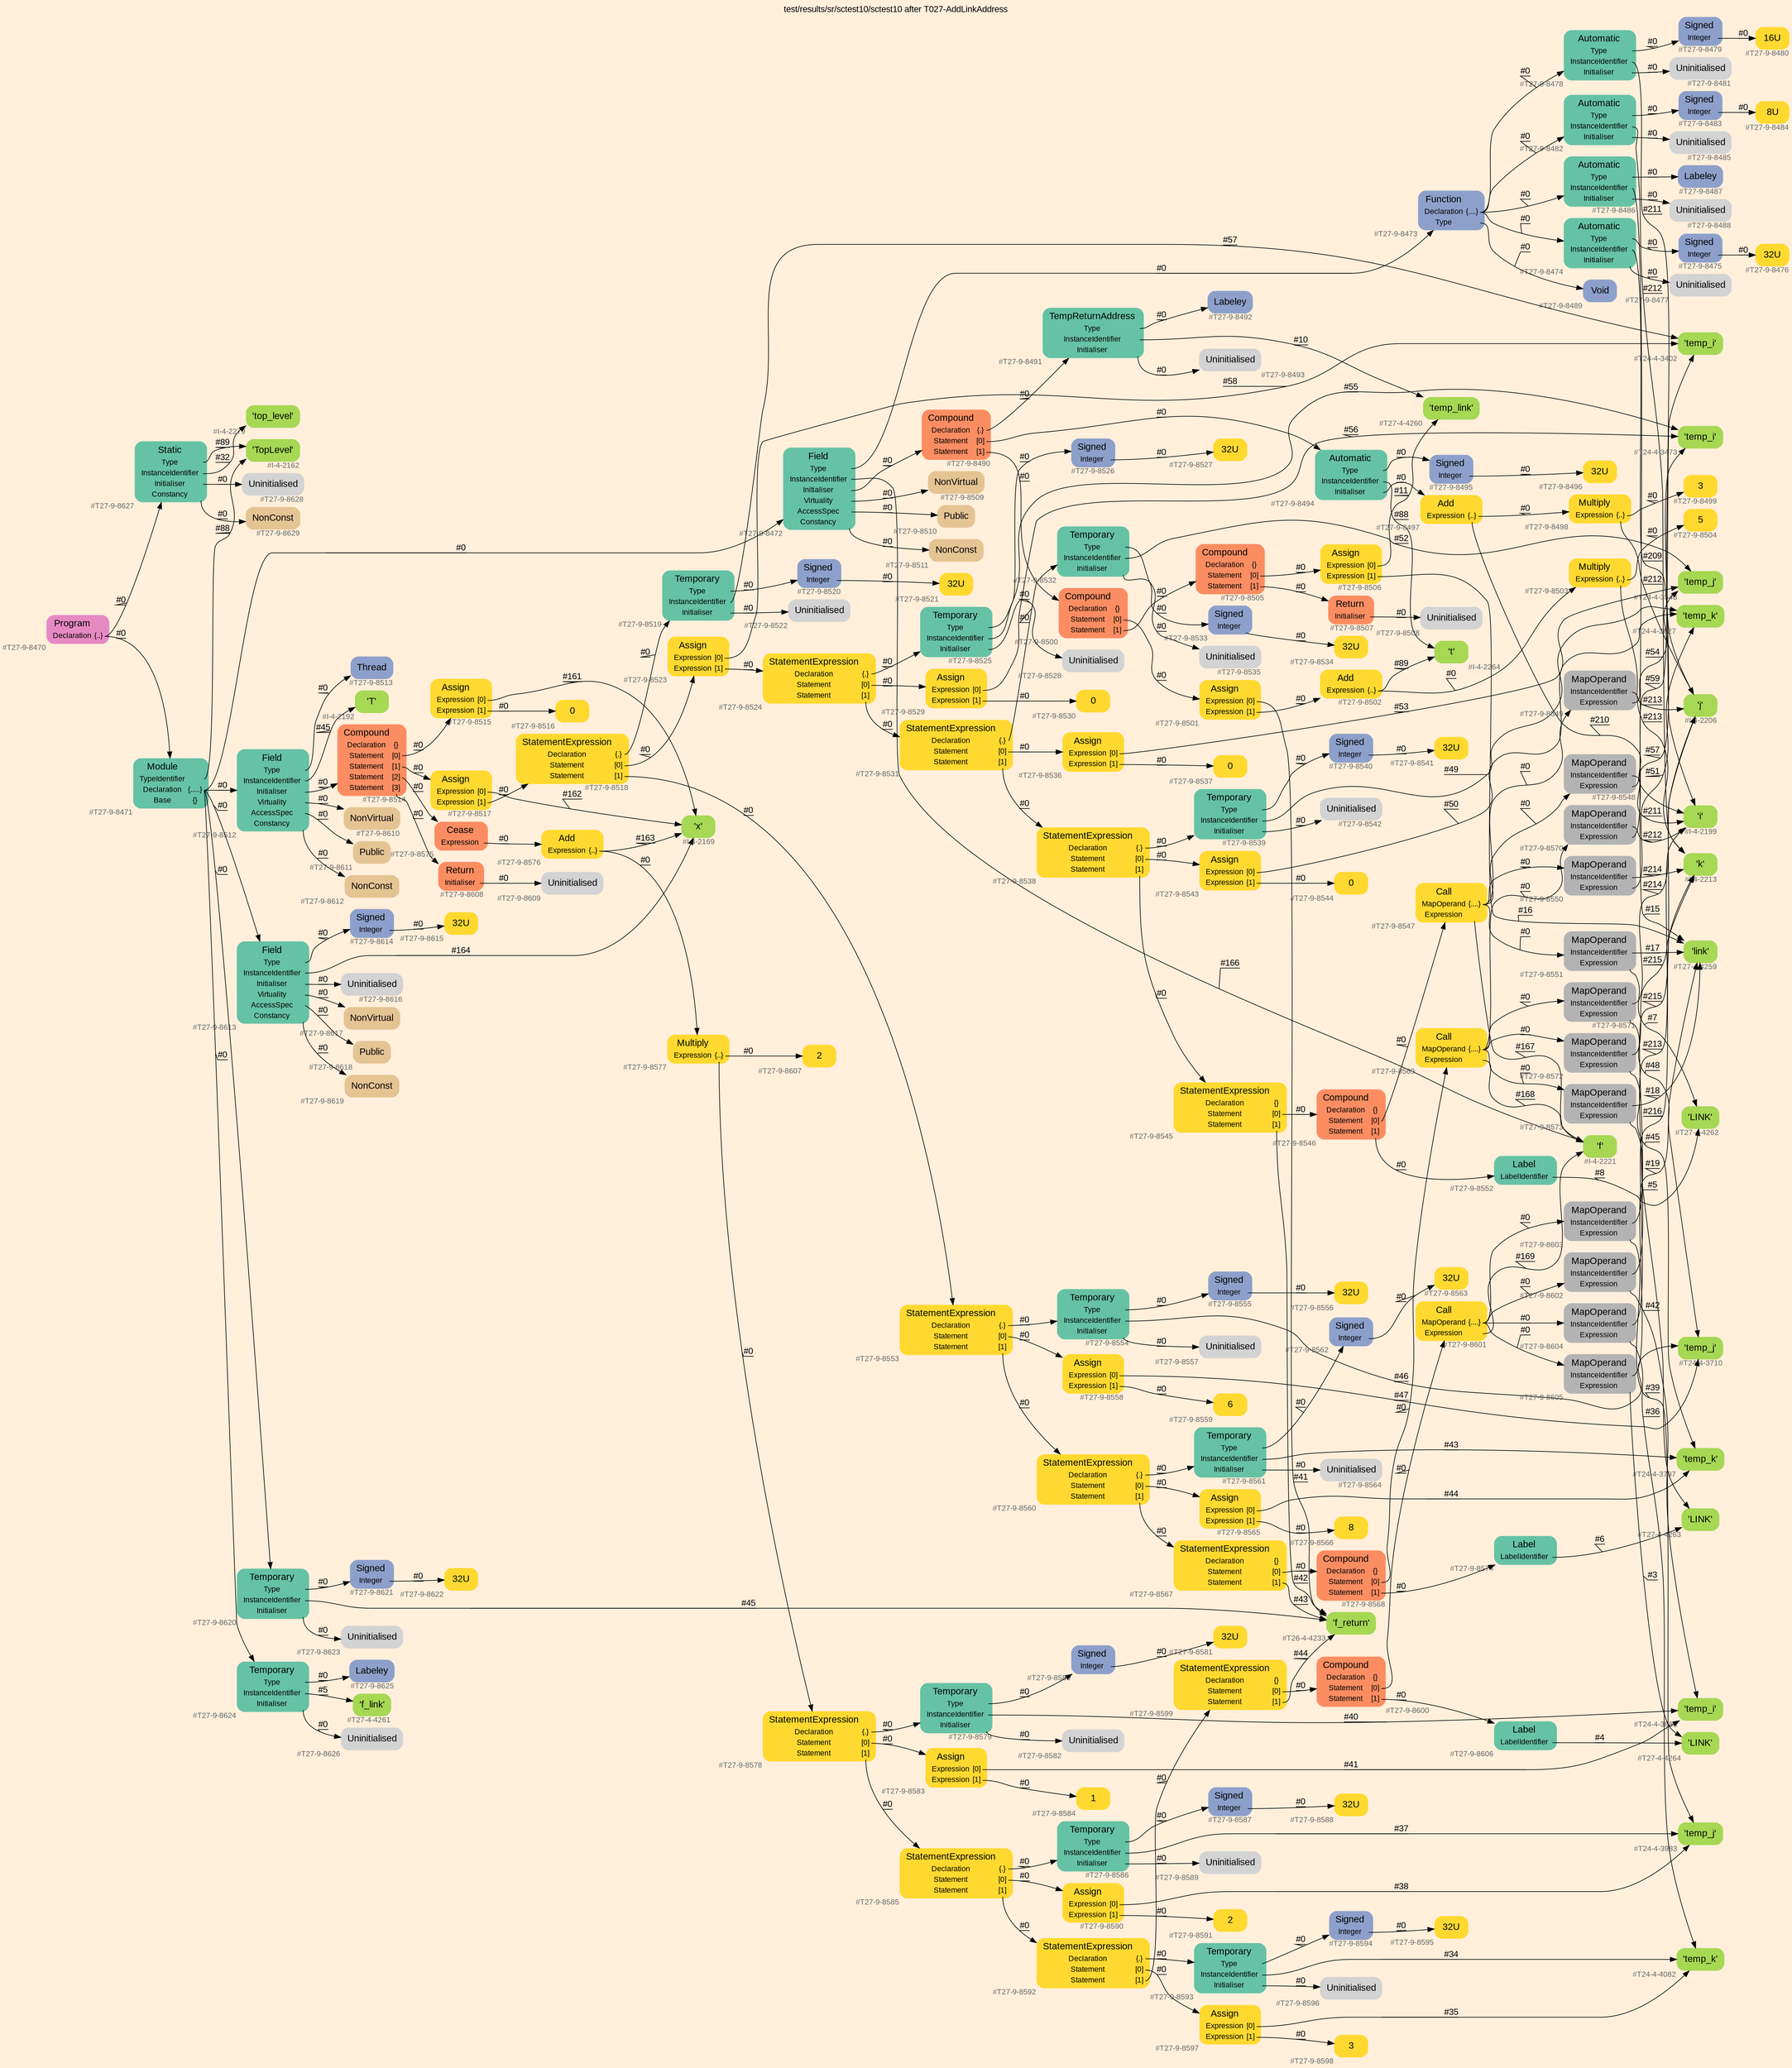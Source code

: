 digraph "test/results/sr/sctest10/sctest10 after T027-AddLinkAddress" {
label = "test/results/sr/sctest10/sctest10 after T027-AddLinkAddress"
labelloc = t
graph [
    rankdir = "LR"
    ranksep = 0.3
    bgcolor = antiquewhite1
    color = black
    fontcolor = black
    fontname = "Arial"
];
node [
    fontname = "Arial"
];
edge [
    fontname = "Arial"
];

// -------------------- node figure --------------------
// -------- block #T27-9-8470 ----------
"#T27-9-8470" [
    fillcolor = "/set28/4"
    xlabel = "#T27-9-8470"
    fontsize = "12"
    fontcolor = grey40
    shape = "plaintext"
    label = <<TABLE BORDER="0" CELLBORDER="0" CELLSPACING="0">
     <TR><TD><FONT COLOR="black" POINT-SIZE="15">Program</FONT></TD></TR>
     <TR><TD><FONT COLOR="black" POINT-SIZE="12">Declaration</FONT></TD><TD PORT="port0"><FONT COLOR="black" POINT-SIZE="12">{..}</FONT></TD></TR>
    </TABLE>>
    style = "rounded,filled"
];

// -------- block #T27-9-8471 ----------
"#T27-9-8471" [
    fillcolor = "/set28/1"
    xlabel = "#T27-9-8471"
    fontsize = "12"
    fontcolor = grey40
    shape = "plaintext"
    label = <<TABLE BORDER="0" CELLBORDER="0" CELLSPACING="0">
     <TR><TD><FONT COLOR="black" POINT-SIZE="15">Module</FONT></TD></TR>
     <TR><TD><FONT COLOR="black" POINT-SIZE="12">TypeIdentifier</FONT></TD><TD PORT="port0"></TD></TR>
     <TR><TD><FONT COLOR="black" POINT-SIZE="12">Declaration</FONT></TD><TD PORT="port1"><FONT COLOR="black" POINT-SIZE="12">{.....}</FONT></TD></TR>
     <TR><TD><FONT COLOR="black" POINT-SIZE="12">Base</FONT></TD><TD PORT="port2"><FONT COLOR="black" POINT-SIZE="12">{}</FONT></TD></TR>
    </TABLE>>
    style = "rounded,filled"
];

// -------- block #I-4-2162 ----------
"#I-4-2162" [
    fillcolor = "/set28/5"
    xlabel = "#I-4-2162"
    fontsize = "12"
    fontcolor = grey40
    shape = "plaintext"
    label = <<TABLE BORDER="0" CELLBORDER="0" CELLSPACING="0">
     <TR><TD><FONT COLOR="black" POINT-SIZE="15">'TopLevel'</FONT></TD></TR>
    </TABLE>>
    style = "rounded,filled"
];

// -------- block #T27-9-8472 ----------
"#T27-9-8472" [
    fillcolor = "/set28/1"
    xlabel = "#T27-9-8472"
    fontsize = "12"
    fontcolor = grey40
    shape = "plaintext"
    label = <<TABLE BORDER="0" CELLBORDER="0" CELLSPACING="0">
     <TR><TD><FONT COLOR="black" POINT-SIZE="15">Field</FONT></TD></TR>
     <TR><TD><FONT COLOR="black" POINT-SIZE="12">Type</FONT></TD><TD PORT="port0"></TD></TR>
     <TR><TD><FONT COLOR="black" POINT-SIZE="12">InstanceIdentifier</FONT></TD><TD PORT="port1"></TD></TR>
     <TR><TD><FONT COLOR="black" POINT-SIZE="12">Initialiser</FONT></TD><TD PORT="port2"></TD></TR>
     <TR><TD><FONT COLOR="black" POINT-SIZE="12">Virtuality</FONT></TD><TD PORT="port3"></TD></TR>
     <TR><TD><FONT COLOR="black" POINT-SIZE="12">AccessSpec</FONT></TD><TD PORT="port4"></TD></TR>
     <TR><TD><FONT COLOR="black" POINT-SIZE="12">Constancy</FONT></TD><TD PORT="port5"></TD></TR>
    </TABLE>>
    style = "rounded,filled"
];

// -------- block #T27-9-8473 ----------
"#T27-9-8473" [
    fillcolor = "/set28/3"
    xlabel = "#T27-9-8473"
    fontsize = "12"
    fontcolor = grey40
    shape = "plaintext"
    label = <<TABLE BORDER="0" CELLBORDER="0" CELLSPACING="0">
     <TR><TD><FONT COLOR="black" POINT-SIZE="15">Function</FONT></TD></TR>
     <TR><TD><FONT COLOR="black" POINT-SIZE="12">Declaration</FONT></TD><TD PORT="port0"><FONT COLOR="black" POINT-SIZE="12">{....}</FONT></TD></TR>
     <TR><TD><FONT COLOR="black" POINT-SIZE="12">Type</FONT></TD><TD PORT="port1"></TD></TR>
    </TABLE>>
    style = "rounded,filled"
];

// -------- block #T27-9-8474 ----------
"#T27-9-8474" [
    fillcolor = "/set28/1"
    xlabel = "#T27-9-8474"
    fontsize = "12"
    fontcolor = grey40
    shape = "plaintext"
    label = <<TABLE BORDER="0" CELLBORDER="0" CELLSPACING="0">
     <TR><TD><FONT COLOR="black" POINT-SIZE="15">Automatic</FONT></TD></TR>
     <TR><TD><FONT COLOR="black" POINT-SIZE="12">Type</FONT></TD><TD PORT="port0"></TD></TR>
     <TR><TD><FONT COLOR="black" POINT-SIZE="12">InstanceIdentifier</FONT></TD><TD PORT="port1"></TD></TR>
     <TR><TD><FONT COLOR="black" POINT-SIZE="12">Initialiser</FONT></TD><TD PORT="port2"></TD></TR>
    </TABLE>>
    style = "rounded,filled"
];

// -------- block #T27-9-8475 ----------
"#T27-9-8475" [
    fillcolor = "/set28/3"
    xlabel = "#T27-9-8475"
    fontsize = "12"
    fontcolor = grey40
    shape = "plaintext"
    label = <<TABLE BORDER="0" CELLBORDER="0" CELLSPACING="0">
     <TR><TD><FONT COLOR="black" POINT-SIZE="15">Signed</FONT></TD></TR>
     <TR><TD><FONT COLOR="black" POINT-SIZE="12">Integer</FONT></TD><TD PORT="port0"></TD></TR>
    </TABLE>>
    style = "rounded,filled"
];

// -------- block #T27-9-8476 ----------
"#T27-9-8476" [
    fillcolor = "/set28/6"
    xlabel = "#T27-9-8476"
    fontsize = "12"
    fontcolor = grey40
    shape = "plaintext"
    label = <<TABLE BORDER="0" CELLBORDER="0" CELLSPACING="0">
     <TR><TD><FONT COLOR="black" POINT-SIZE="15">32U</FONT></TD></TR>
    </TABLE>>
    style = "rounded,filled"
];

// -------- block #I-4-2199 ----------
"#I-4-2199" [
    fillcolor = "/set28/5"
    xlabel = "#I-4-2199"
    fontsize = "12"
    fontcolor = grey40
    shape = "plaintext"
    label = <<TABLE BORDER="0" CELLBORDER="0" CELLSPACING="0">
     <TR><TD><FONT COLOR="black" POINT-SIZE="15">'i'</FONT></TD></TR>
    </TABLE>>
    style = "rounded,filled"
];

// -------- block #T27-9-8477 ----------
"#T27-9-8477" [
    xlabel = "#T27-9-8477"
    fontsize = "12"
    fontcolor = grey40
    shape = "plaintext"
    label = <<TABLE BORDER="0" CELLBORDER="0" CELLSPACING="0">
     <TR><TD><FONT COLOR="black" POINT-SIZE="15">Uninitialised</FONT></TD></TR>
    </TABLE>>
    style = "rounded,filled"
];

// -------- block #T27-9-8478 ----------
"#T27-9-8478" [
    fillcolor = "/set28/1"
    xlabel = "#T27-9-8478"
    fontsize = "12"
    fontcolor = grey40
    shape = "plaintext"
    label = <<TABLE BORDER="0" CELLBORDER="0" CELLSPACING="0">
     <TR><TD><FONT COLOR="black" POINT-SIZE="15">Automatic</FONT></TD></TR>
     <TR><TD><FONT COLOR="black" POINT-SIZE="12">Type</FONT></TD><TD PORT="port0"></TD></TR>
     <TR><TD><FONT COLOR="black" POINT-SIZE="12">InstanceIdentifier</FONT></TD><TD PORT="port1"></TD></TR>
     <TR><TD><FONT COLOR="black" POINT-SIZE="12">Initialiser</FONT></TD><TD PORT="port2"></TD></TR>
    </TABLE>>
    style = "rounded,filled"
];

// -------- block #T27-9-8479 ----------
"#T27-9-8479" [
    fillcolor = "/set28/3"
    xlabel = "#T27-9-8479"
    fontsize = "12"
    fontcolor = grey40
    shape = "plaintext"
    label = <<TABLE BORDER="0" CELLBORDER="0" CELLSPACING="0">
     <TR><TD><FONT COLOR="black" POINT-SIZE="15">Signed</FONT></TD></TR>
     <TR><TD><FONT COLOR="black" POINT-SIZE="12">Integer</FONT></TD><TD PORT="port0"></TD></TR>
    </TABLE>>
    style = "rounded,filled"
];

// -------- block #T27-9-8480 ----------
"#T27-9-8480" [
    fillcolor = "/set28/6"
    xlabel = "#T27-9-8480"
    fontsize = "12"
    fontcolor = grey40
    shape = "plaintext"
    label = <<TABLE BORDER="0" CELLBORDER="0" CELLSPACING="0">
     <TR><TD><FONT COLOR="black" POINT-SIZE="15">16U</FONT></TD></TR>
    </TABLE>>
    style = "rounded,filled"
];

// -------- block #I-4-2206 ----------
"#I-4-2206" [
    fillcolor = "/set28/5"
    xlabel = "#I-4-2206"
    fontsize = "12"
    fontcolor = grey40
    shape = "plaintext"
    label = <<TABLE BORDER="0" CELLBORDER="0" CELLSPACING="0">
     <TR><TD><FONT COLOR="black" POINT-SIZE="15">'j'</FONT></TD></TR>
    </TABLE>>
    style = "rounded,filled"
];

// -------- block #T27-9-8481 ----------
"#T27-9-8481" [
    xlabel = "#T27-9-8481"
    fontsize = "12"
    fontcolor = grey40
    shape = "plaintext"
    label = <<TABLE BORDER="0" CELLBORDER="0" CELLSPACING="0">
     <TR><TD><FONT COLOR="black" POINT-SIZE="15">Uninitialised</FONT></TD></TR>
    </TABLE>>
    style = "rounded,filled"
];

// -------- block #T27-9-8482 ----------
"#T27-9-8482" [
    fillcolor = "/set28/1"
    xlabel = "#T27-9-8482"
    fontsize = "12"
    fontcolor = grey40
    shape = "plaintext"
    label = <<TABLE BORDER="0" CELLBORDER="0" CELLSPACING="0">
     <TR><TD><FONT COLOR="black" POINT-SIZE="15">Automatic</FONT></TD></TR>
     <TR><TD><FONT COLOR="black" POINT-SIZE="12">Type</FONT></TD><TD PORT="port0"></TD></TR>
     <TR><TD><FONT COLOR="black" POINT-SIZE="12">InstanceIdentifier</FONT></TD><TD PORT="port1"></TD></TR>
     <TR><TD><FONT COLOR="black" POINT-SIZE="12">Initialiser</FONT></TD><TD PORT="port2"></TD></TR>
    </TABLE>>
    style = "rounded,filled"
];

// -------- block #T27-9-8483 ----------
"#T27-9-8483" [
    fillcolor = "/set28/3"
    xlabel = "#T27-9-8483"
    fontsize = "12"
    fontcolor = grey40
    shape = "plaintext"
    label = <<TABLE BORDER="0" CELLBORDER="0" CELLSPACING="0">
     <TR><TD><FONT COLOR="black" POINT-SIZE="15">Signed</FONT></TD></TR>
     <TR><TD><FONT COLOR="black" POINT-SIZE="12">Integer</FONT></TD><TD PORT="port0"></TD></TR>
    </TABLE>>
    style = "rounded,filled"
];

// -------- block #T27-9-8484 ----------
"#T27-9-8484" [
    fillcolor = "/set28/6"
    xlabel = "#T27-9-8484"
    fontsize = "12"
    fontcolor = grey40
    shape = "plaintext"
    label = <<TABLE BORDER="0" CELLBORDER="0" CELLSPACING="0">
     <TR><TD><FONT COLOR="black" POINT-SIZE="15">8U</FONT></TD></TR>
    </TABLE>>
    style = "rounded,filled"
];

// -------- block #I-4-2213 ----------
"#I-4-2213" [
    fillcolor = "/set28/5"
    xlabel = "#I-4-2213"
    fontsize = "12"
    fontcolor = grey40
    shape = "plaintext"
    label = <<TABLE BORDER="0" CELLBORDER="0" CELLSPACING="0">
     <TR><TD><FONT COLOR="black" POINT-SIZE="15">'k'</FONT></TD></TR>
    </TABLE>>
    style = "rounded,filled"
];

// -------- block #T27-9-8485 ----------
"#T27-9-8485" [
    xlabel = "#T27-9-8485"
    fontsize = "12"
    fontcolor = grey40
    shape = "plaintext"
    label = <<TABLE BORDER="0" CELLBORDER="0" CELLSPACING="0">
     <TR><TD><FONT COLOR="black" POINT-SIZE="15">Uninitialised</FONT></TD></TR>
    </TABLE>>
    style = "rounded,filled"
];

// -------- block #T27-9-8486 ----------
"#T27-9-8486" [
    fillcolor = "/set28/1"
    xlabel = "#T27-9-8486"
    fontsize = "12"
    fontcolor = grey40
    shape = "plaintext"
    label = <<TABLE BORDER="0" CELLBORDER="0" CELLSPACING="0">
     <TR><TD><FONT COLOR="black" POINT-SIZE="15">Automatic</FONT></TD></TR>
     <TR><TD><FONT COLOR="black" POINT-SIZE="12">Type</FONT></TD><TD PORT="port0"></TD></TR>
     <TR><TD><FONT COLOR="black" POINT-SIZE="12">InstanceIdentifier</FONT></TD><TD PORT="port1"></TD></TR>
     <TR><TD><FONT COLOR="black" POINT-SIZE="12">Initialiser</FONT></TD><TD PORT="port2"></TD></TR>
    </TABLE>>
    style = "rounded,filled"
];

// -------- block #T27-9-8487 ----------
"#T27-9-8487" [
    fillcolor = "/set28/3"
    xlabel = "#T27-9-8487"
    fontsize = "12"
    fontcolor = grey40
    shape = "plaintext"
    label = <<TABLE BORDER="0" CELLBORDER="0" CELLSPACING="0">
     <TR><TD><FONT COLOR="black" POINT-SIZE="15">Labeley</FONT></TD></TR>
    </TABLE>>
    style = "rounded,filled"
];

// -------- block #T27-4-4259 ----------
"#T27-4-4259" [
    fillcolor = "/set28/5"
    xlabel = "#T27-4-4259"
    fontsize = "12"
    fontcolor = grey40
    shape = "plaintext"
    label = <<TABLE BORDER="0" CELLBORDER="0" CELLSPACING="0">
     <TR><TD><FONT COLOR="black" POINT-SIZE="15">'link'</FONT></TD></TR>
    </TABLE>>
    style = "rounded,filled"
];

// -------- block #T27-9-8488 ----------
"#T27-9-8488" [
    xlabel = "#T27-9-8488"
    fontsize = "12"
    fontcolor = grey40
    shape = "plaintext"
    label = <<TABLE BORDER="0" CELLBORDER="0" CELLSPACING="0">
     <TR><TD><FONT COLOR="black" POINT-SIZE="15">Uninitialised</FONT></TD></TR>
    </TABLE>>
    style = "rounded,filled"
];

// -------- block #T27-9-8489 ----------
"#T27-9-8489" [
    fillcolor = "/set28/3"
    xlabel = "#T27-9-8489"
    fontsize = "12"
    fontcolor = grey40
    shape = "plaintext"
    label = <<TABLE BORDER="0" CELLBORDER="0" CELLSPACING="0">
     <TR><TD><FONT COLOR="black" POINT-SIZE="15">Void</FONT></TD></TR>
    </TABLE>>
    style = "rounded,filled"
];

// -------- block #I-4-2221 ----------
"#I-4-2221" [
    fillcolor = "/set28/5"
    xlabel = "#I-4-2221"
    fontsize = "12"
    fontcolor = grey40
    shape = "plaintext"
    label = <<TABLE BORDER="0" CELLBORDER="0" CELLSPACING="0">
     <TR><TD><FONT COLOR="black" POINT-SIZE="15">'f'</FONT></TD></TR>
    </TABLE>>
    style = "rounded,filled"
];

// -------- block #T27-9-8490 ----------
"#T27-9-8490" [
    fillcolor = "/set28/2"
    xlabel = "#T27-9-8490"
    fontsize = "12"
    fontcolor = grey40
    shape = "plaintext"
    label = <<TABLE BORDER="0" CELLBORDER="0" CELLSPACING="0">
     <TR><TD><FONT COLOR="black" POINT-SIZE="15">Compound</FONT></TD></TR>
     <TR><TD><FONT COLOR="black" POINT-SIZE="12">Declaration</FONT></TD><TD PORT="port0"><FONT COLOR="black" POINT-SIZE="12">{.}</FONT></TD></TR>
     <TR><TD><FONT COLOR="black" POINT-SIZE="12">Statement</FONT></TD><TD PORT="port1"><FONT COLOR="black" POINT-SIZE="12">[0]</FONT></TD></TR>
     <TR><TD><FONT COLOR="black" POINT-SIZE="12">Statement</FONT></TD><TD PORT="port2"><FONT COLOR="black" POINT-SIZE="12">[1]</FONT></TD></TR>
    </TABLE>>
    style = "rounded,filled"
];

// -------- block #T27-9-8491 ----------
"#T27-9-8491" [
    fillcolor = "/set28/1"
    xlabel = "#T27-9-8491"
    fontsize = "12"
    fontcolor = grey40
    shape = "plaintext"
    label = <<TABLE BORDER="0" CELLBORDER="0" CELLSPACING="0">
     <TR><TD><FONT COLOR="black" POINT-SIZE="15">TempReturnAddress</FONT></TD></TR>
     <TR><TD><FONT COLOR="black" POINT-SIZE="12">Type</FONT></TD><TD PORT="port0"></TD></TR>
     <TR><TD><FONT COLOR="black" POINT-SIZE="12">InstanceIdentifier</FONT></TD><TD PORT="port1"></TD></TR>
     <TR><TD><FONT COLOR="black" POINT-SIZE="12">Initialiser</FONT></TD><TD PORT="port2"></TD></TR>
    </TABLE>>
    style = "rounded,filled"
];

// -------- block #T27-9-8492 ----------
"#T27-9-8492" [
    fillcolor = "/set28/3"
    xlabel = "#T27-9-8492"
    fontsize = "12"
    fontcolor = grey40
    shape = "plaintext"
    label = <<TABLE BORDER="0" CELLBORDER="0" CELLSPACING="0">
     <TR><TD><FONT COLOR="black" POINT-SIZE="15">Labeley</FONT></TD></TR>
    </TABLE>>
    style = "rounded,filled"
];

// -------- block #T27-4-4260 ----------
"#T27-4-4260" [
    fillcolor = "/set28/5"
    xlabel = "#T27-4-4260"
    fontsize = "12"
    fontcolor = grey40
    shape = "plaintext"
    label = <<TABLE BORDER="0" CELLBORDER="0" CELLSPACING="0">
     <TR><TD><FONT COLOR="black" POINT-SIZE="15">'temp_link'</FONT></TD></TR>
    </TABLE>>
    style = "rounded,filled"
];

// -------- block #T27-9-8493 ----------
"#T27-9-8493" [
    xlabel = "#T27-9-8493"
    fontsize = "12"
    fontcolor = grey40
    shape = "plaintext"
    label = <<TABLE BORDER="0" CELLBORDER="0" CELLSPACING="0">
     <TR><TD><FONT COLOR="black" POINT-SIZE="15">Uninitialised</FONT></TD></TR>
    </TABLE>>
    style = "rounded,filled"
];

// -------- block #T27-9-8494 ----------
"#T27-9-8494" [
    fillcolor = "/set28/1"
    xlabel = "#T27-9-8494"
    fontsize = "12"
    fontcolor = grey40
    shape = "plaintext"
    label = <<TABLE BORDER="0" CELLBORDER="0" CELLSPACING="0">
     <TR><TD><FONT COLOR="black" POINT-SIZE="15">Automatic</FONT></TD></TR>
     <TR><TD><FONT COLOR="black" POINT-SIZE="12">Type</FONT></TD><TD PORT="port0"></TD></TR>
     <TR><TD><FONT COLOR="black" POINT-SIZE="12">InstanceIdentifier</FONT></TD><TD PORT="port1"></TD></TR>
     <TR><TD><FONT COLOR="black" POINT-SIZE="12">Initialiser</FONT></TD><TD PORT="port2"></TD></TR>
    </TABLE>>
    style = "rounded,filled"
];

// -------- block #T27-9-8495 ----------
"#T27-9-8495" [
    fillcolor = "/set28/3"
    xlabel = "#T27-9-8495"
    fontsize = "12"
    fontcolor = grey40
    shape = "plaintext"
    label = <<TABLE BORDER="0" CELLBORDER="0" CELLSPACING="0">
     <TR><TD><FONT COLOR="black" POINT-SIZE="15">Signed</FONT></TD></TR>
     <TR><TD><FONT COLOR="black" POINT-SIZE="12">Integer</FONT></TD><TD PORT="port0"></TD></TR>
    </TABLE>>
    style = "rounded,filled"
];

// -------- block #T27-9-8496 ----------
"#T27-9-8496" [
    fillcolor = "/set28/6"
    xlabel = "#T27-9-8496"
    fontsize = "12"
    fontcolor = grey40
    shape = "plaintext"
    label = <<TABLE BORDER="0" CELLBORDER="0" CELLSPACING="0">
     <TR><TD><FONT COLOR="black" POINT-SIZE="15">32U</FONT></TD></TR>
    </TABLE>>
    style = "rounded,filled"
];

// -------- block #I-4-2264 ----------
"#I-4-2264" [
    fillcolor = "/set28/5"
    xlabel = "#I-4-2264"
    fontsize = "12"
    fontcolor = grey40
    shape = "plaintext"
    label = <<TABLE BORDER="0" CELLBORDER="0" CELLSPACING="0">
     <TR><TD><FONT COLOR="black" POINT-SIZE="15">'t'</FONT></TD></TR>
    </TABLE>>
    style = "rounded,filled"
];

// -------- block #T27-9-8497 ----------
"#T27-9-8497" [
    fillcolor = "/set28/6"
    xlabel = "#T27-9-8497"
    fontsize = "12"
    fontcolor = grey40
    shape = "plaintext"
    label = <<TABLE BORDER="0" CELLBORDER="0" CELLSPACING="0">
     <TR><TD><FONT COLOR="black" POINT-SIZE="15">Add</FONT></TD></TR>
     <TR><TD><FONT COLOR="black" POINT-SIZE="12">Expression</FONT></TD><TD PORT="port0"><FONT COLOR="black" POINT-SIZE="12">{..}</FONT></TD></TR>
    </TABLE>>
    style = "rounded,filled"
];

// -------- block #T27-9-8498 ----------
"#T27-9-8498" [
    fillcolor = "/set28/6"
    xlabel = "#T27-9-8498"
    fontsize = "12"
    fontcolor = grey40
    shape = "plaintext"
    label = <<TABLE BORDER="0" CELLBORDER="0" CELLSPACING="0">
     <TR><TD><FONT COLOR="black" POINT-SIZE="15">Multiply</FONT></TD></TR>
     <TR><TD><FONT COLOR="black" POINT-SIZE="12">Expression</FONT></TD><TD PORT="port0"><FONT COLOR="black" POINT-SIZE="12">{..}</FONT></TD></TR>
    </TABLE>>
    style = "rounded,filled"
];

// -------- block #T27-9-8499 ----------
"#T27-9-8499" [
    fillcolor = "/set28/6"
    xlabel = "#T27-9-8499"
    fontsize = "12"
    fontcolor = grey40
    shape = "plaintext"
    label = <<TABLE BORDER="0" CELLBORDER="0" CELLSPACING="0">
     <TR><TD><FONT COLOR="black" POINT-SIZE="15">3</FONT></TD></TR>
    </TABLE>>
    style = "rounded,filled"
];

// -------- block #T27-9-8500 ----------
"#T27-9-8500" [
    fillcolor = "/set28/2"
    xlabel = "#T27-9-8500"
    fontsize = "12"
    fontcolor = grey40
    shape = "plaintext"
    label = <<TABLE BORDER="0" CELLBORDER="0" CELLSPACING="0">
     <TR><TD><FONT COLOR="black" POINT-SIZE="15">Compound</FONT></TD></TR>
     <TR><TD><FONT COLOR="black" POINT-SIZE="12">Declaration</FONT></TD><TD PORT="port0"><FONT COLOR="black" POINT-SIZE="12">{}</FONT></TD></TR>
     <TR><TD><FONT COLOR="black" POINT-SIZE="12">Statement</FONT></TD><TD PORT="port1"><FONT COLOR="black" POINT-SIZE="12">[0]</FONT></TD></TR>
     <TR><TD><FONT COLOR="black" POINT-SIZE="12">Statement</FONT></TD><TD PORT="port2"><FONT COLOR="black" POINT-SIZE="12">[1]</FONT></TD></TR>
    </TABLE>>
    style = "rounded,filled"
];

// -------- block #T27-9-8501 ----------
"#T27-9-8501" [
    fillcolor = "/set28/6"
    xlabel = "#T27-9-8501"
    fontsize = "12"
    fontcolor = grey40
    shape = "plaintext"
    label = <<TABLE BORDER="0" CELLBORDER="0" CELLSPACING="0">
     <TR><TD><FONT COLOR="black" POINT-SIZE="15">Assign</FONT></TD></TR>
     <TR><TD><FONT COLOR="black" POINT-SIZE="12">Expression</FONT></TD><TD PORT="port0"><FONT COLOR="black" POINT-SIZE="12">[0]</FONT></TD></TR>
     <TR><TD><FONT COLOR="black" POINT-SIZE="12">Expression</FONT></TD><TD PORT="port1"><FONT COLOR="black" POINT-SIZE="12">[1]</FONT></TD></TR>
    </TABLE>>
    style = "rounded,filled"
];

// -------- block #T26-4-4233 ----------
"#T26-4-4233" [
    fillcolor = "/set28/5"
    xlabel = "#T26-4-4233"
    fontsize = "12"
    fontcolor = grey40
    shape = "plaintext"
    label = <<TABLE BORDER="0" CELLBORDER="0" CELLSPACING="0">
     <TR><TD><FONT COLOR="black" POINT-SIZE="15">'f_return'</FONT></TD></TR>
    </TABLE>>
    style = "rounded,filled"
];

// -------- block #T27-9-8502 ----------
"#T27-9-8502" [
    fillcolor = "/set28/6"
    xlabel = "#T27-9-8502"
    fontsize = "12"
    fontcolor = grey40
    shape = "plaintext"
    label = <<TABLE BORDER="0" CELLBORDER="0" CELLSPACING="0">
     <TR><TD><FONT COLOR="black" POINT-SIZE="15">Add</FONT></TD></TR>
     <TR><TD><FONT COLOR="black" POINT-SIZE="12">Expression</FONT></TD><TD PORT="port0"><FONT COLOR="black" POINT-SIZE="12">{..}</FONT></TD></TR>
    </TABLE>>
    style = "rounded,filled"
];

// -------- block #T27-9-8503 ----------
"#T27-9-8503" [
    fillcolor = "/set28/6"
    xlabel = "#T27-9-8503"
    fontsize = "12"
    fontcolor = grey40
    shape = "plaintext"
    label = <<TABLE BORDER="0" CELLBORDER="0" CELLSPACING="0">
     <TR><TD><FONT COLOR="black" POINT-SIZE="15">Multiply</FONT></TD></TR>
     <TR><TD><FONT COLOR="black" POINT-SIZE="12">Expression</FONT></TD><TD PORT="port0"><FONT COLOR="black" POINT-SIZE="12">{..}</FONT></TD></TR>
    </TABLE>>
    style = "rounded,filled"
];

// -------- block #T27-9-8504 ----------
"#T27-9-8504" [
    fillcolor = "/set28/6"
    xlabel = "#T27-9-8504"
    fontsize = "12"
    fontcolor = grey40
    shape = "plaintext"
    label = <<TABLE BORDER="0" CELLBORDER="0" CELLSPACING="0">
     <TR><TD><FONT COLOR="black" POINT-SIZE="15">5</FONT></TD></TR>
    </TABLE>>
    style = "rounded,filled"
];

// -------- block #T27-9-8505 ----------
"#T27-9-8505" [
    fillcolor = "/set28/2"
    xlabel = "#T27-9-8505"
    fontsize = "12"
    fontcolor = grey40
    shape = "plaintext"
    label = <<TABLE BORDER="0" CELLBORDER="0" CELLSPACING="0">
     <TR><TD><FONT COLOR="black" POINT-SIZE="15">Compound</FONT></TD></TR>
     <TR><TD><FONT COLOR="black" POINT-SIZE="12">Declaration</FONT></TD><TD PORT="port0"><FONT COLOR="black" POINT-SIZE="12">{}</FONT></TD></TR>
     <TR><TD><FONT COLOR="black" POINT-SIZE="12">Statement</FONT></TD><TD PORT="port1"><FONT COLOR="black" POINT-SIZE="12">[0]</FONT></TD></TR>
     <TR><TD><FONT COLOR="black" POINT-SIZE="12">Statement</FONT></TD><TD PORT="port2"><FONT COLOR="black" POINT-SIZE="12">[1]</FONT></TD></TR>
    </TABLE>>
    style = "rounded,filled"
];

// -------- block #T27-9-8506 ----------
"#T27-9-8506" [
    fillcolor = "/set28/6"
    xlabel = "#T27-9-8506"
    fontsize = "12"
    fontcolor = grey40
    shape = "plaintext"
    label = <<TABLE BORDER="0" CELLBORDER="0" CELLSPACING="0">
     <TR><TD><FONT COLOR="black" POINT-SIZE="15">Assign</FONT></TD></TR>
     <TR><TD><FONT COLOR="black" POINT-SIZE="12">Expression</FONT></TD><TD PORT="port0"><FONT COLOR="black" POINT-SIZE="12">[0]</FONT></TD></TR>
     <TR><TD><FONT COLOR="black" POINT-SIZE="12">Expression</FONT></TD><TD PORT="port1"><FONT COLOR="black" POINT-SIZE="12">[1]</FONT></TD></TR>
    </TABLE>>
    style = "rounded,filled"
];

// -------- block #T27-9-8507 ----------
"#T27-9-8507" [
    fillcolor = "/set28/2"
    xlabel = "#T27-9-8507"
    fontsize = "12"
    fontcolor = grey40
    shape = "plaintext"
    label = <<TABLE BORDER="0" CELLBORDER="0" CELLSPACING="0">
     <TR><TD><FONT COLOR="black" POINT-SIZE="15">Return</FONT></TD></TR>
     <TR><TD><FONT COLOR="black" POINT-SIZE="12">Initialiser</FONT></TD><TD PORT="port0"></TD></TR>
    </TABLE>>
    style = "rounded,filled"
];

// -------- block #T27-9-8508 ----------
"#T27-9-8508" [
    xlabel = "#T27-9-8508"
    fontsize = "12"
    fontcolor = grey40
    shape = "plaintext"
    label = <<TABLE BORDER="0" CELLBORDER="0" CELLSPACING="0">
     <TR><TD><FONT COLOR="black" POINT-SIZE="15">Uninitialised</FONT></TD></TR>
    </TABLE>>
    style = "rounded,filled"
];

// -------- block #T27-9-8509 ----------
"#T27-9-8509" [
    fillcolor = "/set28/7"
    xlabel = "#T27-9-8509"
    fontsize = "12"
    fontcolor = grey40
    shape = "plaintext"
    label = <<TABLE BORDER="0" CELLBORDER="0" CELLSPACING="0">
     <TR><TD><FONT COLOR="black" POINT-SIZE="15">NonVirtual</FONT></TD></TR>
    </TABLE>>
    style = "rounded,filled"
];

// -------- block #T27-9-8510 ----------
"#T27-9-8510" [
    fillcolor = "/set28/7"
    xlabel = "#T27-9-8510"
    fontsize = "12"
    fontcolor = grey40
    shape = "plaintext"
    label = <<TABLE BORDER="0" CELLBORDER="0" CELLSPACING="0">
     <TR><TD><FONT COLOR="black" POINT-SIZE="15">Public</FONT></TD></TR>
    </TABLE>>
    style = "rounded,filled"
];

// -------- block #T27-9-8511 ----------
"#T27-9-8511" [
    fillcolor = "/set28/7"
    xlabel = "#T27-9-8511"
    fontsize = "12"
    fontcolor = grey40
    shape = "plaintext"
    label = <<TABLE BORDER="0" CELLBORDER="0" CELLSPACING="0">
     <TR><TD><FONT COLOR="black" POINT-SIZE="15">NonConst</FONT></TD></TR>
    </TABLE>>
    style = "rounded,filled"
];

// -------- block #T27-9-8512 ----------
"#T27-9-8512" [
    fillcolor = "/set28/1"
    xlabel = "#T27-9-8512"
    fontsize = "12"
    fontcolor = grey40
    shape = "plaintext"
    label = <<TABLE BORDER="0" CELLBORDER="0" CELLSPACING="0">
     <TR><TD><FONT COLOR="black" POINT-SIZE="15">Field</FONT></TD></TR>
     <TR><TD><FONT COLOR="black" POINT-SIZE="12">Type</FONT></TD><TD PORT="port0"></TD></TR>
     <TR><TD><FONT COLOR="black" POINT-SIZE="12">InstanceIdentifier</FONT></TD><TD PORT="port1"></TD></TR>
     <TR><TD><FONT COLOR="black" POINT-SIZE="12">Initialiser</FONT></TD><TD PORT="port2"></TD></TR>
     <TR><TD><FONT COLOR="black" POINT-SIZE="12">Virtuality</FONT></TD><TD PORT="port3"></TD></TR>
     <TR><TD><FONT COLOR="black" POINT-SIZE="12">AccessSpec</FONT></TD><TD PORT="port4"></TD></TR>
     <TR><TD><FONT COLOR="black" POINT-SIZE="12">Constancy</FONT></TD><TD PORT="port5"></TD></TR>
    </TABLE>>
    style = "rounded,filled"
];

// -------- block #T27-9-8513 ----------
"#T27-9-8513" [
    fillcolor = "/set28/3"
    xlabel = "#T27-9-8513"
    fontsize = "12"
    fontcolor = grey40
    shape = "plaintext"
    label = <<TABLE BORDER="0" CELLBORDER="0" CELLSPACING="0">
     <TR><TD><FONT COLOR="black" POINT-SIZE="15">Thread</FONT></TD></TR>
    </TABLE>>
    style = "rounded,filled"
];

// -------- block #I-4-2192 ----------
"#I-4-2192" [
    fillcolor = "/set28/5"
    xlabel = "#I-4-2192"
    fontsize = "12"
    fontcolor = grey40
    shape = "plaintext"
    label = <<TABLE BORDER="0" CELLBORDER="0" CELLSPACING="0">
     <TR><TD><FONT COLOR="black" POINT-SIZE="15">'T'</FONT></TD></TR>
    </TABLE>>
    style = "rounded,filled"
];

// -------- block #T27-9-8514 ----------
"#T27-9-8514" [
    fillcolor = "/set28/2"
    xlabel = "#T27-9-8514"
    fontsize = "12"
    fontcolor = grey40
    shape = "plaintext"
    label = <<TABLE BORDER="0" CELLBORDER="0" CELLSPACING="0">
     <TR><TD><FONT COLOR="black" POINT-SIZE="15">Compound</FONT></TD></TR>
     <TR><TD><FONT COLOR="black" POINT-SIZE="12">Declaration</FONT></TD><TD PORT="port0"><FONT COLOR="black" POINT-SIZE="12">{}</FONT></TD></TR>
     <TR><TD><FONT COLOR="black" POINT-SIZE="12">Statement</FONT></TD><TD PORT="port1"><FONT COLOR="black" POINT-SIZE="12">[0]</FONT></TD></TR>
     <TR><TD><FONT COLOR="black" POINT-SIZE="12">Statement</FONT></TD><TD PORT="port2"><FONT COLOR="black" POINT-SIZE="12">[1]</FONT></TD></TR>
     <TR><TD><FONT COLOR="black" POINT-SIZE="12">Statement</FONT></TD><TD PORT="port3"><FONT COLOR="black" POINT-SIZE="12">[2]</FONT></TD></TR>
     <TR><TD><FONT COLOR="black" POINT-SIZE="12">Statement</FONT></TD><TD PORT="port4"><FONT COLOR="black" POINT-SIZE="12">[3]</FONT></TD></TR>
    </TABLE>>
    style = "rounded,filled"
];

// -------- block #T27-9-8515 ----------
"#T27-9-8515" [
    fillcolor = "/set28/6"
    xlabel = "#T27-9-8515"
    fontsize = "12"
    fontcolor = grey40
    shape = "plaintext"
    label = <<TABLE BORDER="0" CELLBORDER="0" CELLSPACING="0">
     <TR><TD><FONT COLOR="black" POINT-SIZE="15">Assign</FONT></TD></TR>
     <TR><TD><FONT COLOR="black" POINT-SIZE="12">Expression</FONT></TD><TD PORT="port0"><FONT COLOR="black" POINT-SIZE="12">[0]</FONT></TD></TR>
     <TR><TD><FONT COLOR="black" POINT-SIZE="12">Expression</FONT></TD><TD PORT="port1"><FONT COLOR="black" POINT-SIZE="12">[1]</FONT></TD></TR>
    </TABLE>>
    style = "rounded,filled"
];

// -------- block #I-4-2169 ----------
"#I-4-2169" [
    fillcolor = "/set28/5"
    xlabel = "#I-4-2169"
    fontsize = "12"
    fontcolor = grey40
    shape = "plaintext"
    label = <<TABLE BORDER="0" CELLBORDER="0" CELLSPACING="0">
     <TR><TD><FONT COLOR="black" POINT-SIZE="15">'x'</FONT></TD></TR>
    </TABLE>>
    style = "rounded,filled"
];

// -------- block #T27-9-8516 ----------
"#T27-9-8516" [
    fillcolor = "/set28/6"
    xlabel = "#T27-9-8516"
    fontsize = "12"
    fontcolor = grey40
    shape = "plaintext"
    label = <<TABLE BORDER="0" CELLBORDER="0" CELLSPACING="0">
     <TR><TD><FONT COLOR="black" POINT-SIZE="15">0</FONT></TD></TR>
    </TABLE>>
    style = "rounded,filled"
];

// -------- block #T27-9-8517 ----------
"#T27-9-8517" [
    fillcolor = "/set28/6"
    xlabel = "#T27-9-8517"
    fontsize = "12"
    fontcolor = grey40
    shape = "plaintext"
    label = <<TABLE BORDER="0" CELLBORDER="0" CELLSPACING="0">
     <TR><TD><FONT COLOR="black" POINT-SIZE="15">Assign</FONT></TD></TR>
     <TR><TD><FONT COLOR="black" POINT-SIZE="12">Expression</FONT></TD><TD PORT="port0"><FONT COLOR="black" POINT-SIZE="12">[0]</FONT></TD></TR>
     <TR><TD><FONT COLOR="black" POINT-SIZE="12">Expression</FONT></TD><TD PORT="port1"><FONT COLOR="black" POINT-SIZE="12">[1]</FONT></TD></TR>
    </TABLE>>
    style = "rounded,filled"
];

// -------- block #T27-9-8518 ----------
"#T27-9-8518" [
    fillcolor = "/set28/6"
    xlabel = "#T27-9-8518"
    fontsize = "12"
    fontcolor = grey40
    shape = "plaintext"
    label = <<TABLE BORDER="0" CELLBORDER="0" CELLSPACING="0">
     <TR><TD><FONT COLOR="black" POINT-SIZE="15">StatementExpression</FONT></TD></TR>
     <TR><TD><FONT COLOR="black" POINT-SIZE="12">Declaration</FONT></TD><TD PORT="port0"><FONT COLOR="black" POINT-SIZE="12">{.}</FONT></TD></TR>
     <TR><TD><FONT COLOR="black" POINT-SIZE="12">Statement</FONT></TD><TD PORT="port1"><FONT COLOR="black" POINT-SIZE="12">[0]</FONT></TD></TR>
     <TR><TD><FONT COLOR="black" POINT-SIZE="12">Statement</FONT></TD><TD PORT="port2"><FONT COLOR="black" POINT-SIZE="12">[1]</FONT></TD></TR>
    </TABLE>>
    style = "rounded,filled"
];

// -------- block #T27-9-8519 ----------
"#T27-9-8519" [
    fillcolor = "/set28/1"
    xlabel = "#T27-9-8519"
    fontsize = "12"
    fontcolor = grey40
    shape = "plaintext"
    label = <<TABLE BORDER="0" CELLBORDER="0" CELLSPACING="0">
     <TR><TD><FONT COLOR="black" POINT-SIZE="15">Temporary</FONT></TD></TR>
     <TR><TD><FONT COLOR="black" POINT-SIZE="12">Type</FONT></TD><TD PORT="port0"></TD></TR>
     <TR><TD><FONT COLOR="black" POINT-SIZE="12">InstanceIdentifier</FONT></TD><TD PORT="port1"></TD></TR>
     <TR><TD><FONT COLOR="black" POINT-SIZE="12">Initialiser</FONT></TD><TD PORT="port2"></TD></TR>
    </TABLE>>
    style = "rounded,filled"
];

// -------- block #T27-9-8520 ----------
"#T27-9-8520" [
    fillcolor = "/set28/3"
    xlabel = "#T27-9-8520"
    fontsize = "12"
    fontcolor = grey40
    shape = "plaintext"
    label = <<TABLE BORDER="0" CELLBORDER="0" CELLSPACING="0">
     <TR><TD><FONT COLOR="black" POINT-SIZE="15">Signed</FONT></TD></TR>
     <TR><TD><FONT COLOR="black" POINT-SIZE="12">Integer</FONT></TD><TD PORT="port0"></TD></TR>
    </TABLE>>
    style = "rounded,filled"
];

// -------- block #T27-9-8521 ----------
"#T27-9-8521" [
    fillcolor = "/set28/6"
    xlabel = "#T27-9-8521"
    fontsize = "12"
    fontcolor = grey40
    shape = "plaintext"
    label = <<TABLE BORDER="0" CELLBORDER="0" CELLSPACING="0">
     <TR><TD><FONT COLOR="black" POINT-SIZE="15">32U</FONT></TD></TR>
    </TABLE>>
    style = "rounded,filled"
];

// -------- block #T24-4-3402 ----------
"#T24-4-3402" [
    fillcolor = "/set28/5"
    xlabel = "#T24-4-3402"
    fontsize = "12"
    fontcolor = grey40
    shape = "plaintext"
    label = <<TABLE BORDER="0" CELLBORDER="0" CELLSPACING="0">
     <TR><TD><FONT COLOR="black" POINT-SIZE="15">'temp_i'</FONT></TD></TR>
    </TABLE>>
    style = "rounded,filled"
];

// -------- block #T27-9-8522 ----------
"#T27-9-8522" [
    xlabel = "#T27-9-8522"
    fontsize = "12"
    fontcolor = grey40
    shape = "plaintext"
    label = <<TABLE BORDER="0" CELLBORDER="0" CELLSPACING="0">
     <TR><TD><FONT COLOR="black" POINT-SIZE="15">Uninitialised</FONT></TD></TR>
    </TABLE>>
    style = "rounded,filled"
];

// -------- block #T27-9-8523 ----------
"#T27-9-8523" [
    fillcolor = "/set28/6"
    xlabel = "#T27-9-8523"
    fontsize = "12"
    fontcolor = grey40
    shape = "plaintext"
    label = <<TABLE BORDER="0" CELLBORDER="0" CELLSPACING="0">
     <TR><TD><FONT COLOR="black" POINT-SIZE="15">Assign</FONT></TD></TR>
     <TR><TD><FONT COLOR="black" POINT-SIZE="12">Expression</FONT></TD><TD PORT="port0"><FONT COLOR="black" POINT-SIZE="12">[0]</FONT></TD></TR>
     <TR><TD><FONT COLOR="black" POINT-SIZE="12">Expression</FONT></TD><TD PORT="port1"><FONT COLOR="black" POINT-SIZE="12">[1]</FONT></TD></TR>
    </TABLE>>
    style = "rounded,filled"
];

// -------- block #T27-9-8524 ----------
"#T27-9-8524" [
    fillcolor = "/set28/6"
    xlabel = "#T27-9-8524"
    fontsize = "12"
    fontcolor = grey40
    shape = "plaintext"
    label = <<TABLE BORDER="0" CELLBORDER="0" CELLSPACING="0">
     <TR><TD><FONT COLOR="black" POINT-SIZE="15">StatementExpression</FONT></TD></TR>
     <TR><TD><FONT COLOR="black" POINT-SIZE="12">Declaration</FONT></TD><TD PORT="port0"><FONT COLOR="black" POINT-SIZE="12">{.}</FONT></TD></TR>
     <TR><TD><FONT COLOR="black" POINT-SIZE="12">Statement</FONT></TD><TD PORT="port1"><FONT COLOR="black" POINT-SIZE="12">[0]</FONT></TD></TR>
     <TR><TD><FONT COLOR="black" POINT-SIZE="12">Statement</FONT></TD><TD PORT="port2"><FONT COLOR="black" POINT-SIZE="12">[1]</FONT></TD></TR>
    </TABLE>>
    style = "rounded,filled"
];

// -------- block #T27-9-8525 ----------
"#T27-9-8525" [
    fillcolor = "/set28/1"
    xlabel = "#T27-9-8525"
    fontsize = "12"
    fontcolor = grey40
    shape = "plaintext"
    label = <<TABLE BORDER="0" CELLBORDER="0" CELLSPACING="0">
     <TR><TD><FONT COLOR="black" POINT-SIZE="15">Temporary</FONT></TD></TR>
     <TR><TD><FONT COLOR="black" POINT-SIZE="12">Type</FONT></TD><TD PORT="port0"></TD></TR>
     <TR><TD><FONT COLOR="black" POINT-SIZE="12">InstanceIdentifier</FONT></TD><TD PORT="port1"></TD></TR>
     <TR><TD><FONT COLOR="black" POINT-SIZE="12">Initialiser</FONT></TD><TD PORT="port2"></TD></TR>
    </TABLE>>
    style = "rounded,filled"
];

// -------- block #T27-9-8526 ----------
"#T27-9-8526" [
    fillcolor = "/set28/3"
    xlabel = "#T27-9-8526"
    fontsize = "12"
    fontcolor = grey40
    shape = "plaintext"
    label = <<TABLE BORDER="0" CELLBORDER="0" CELLSPACING="0">
     <TR><TD><FONT COLOR="black" POINT-SIZE="15">Signed</FONT></TD></TR>
     <TR><TD><FONT COLOR="black" POINT-SIZE="12">Integer</FONT></TD><TD PORT="port0"></TD></TR>
    </TABLE>>
    style = "rounded,filled"
];

// -------- block #T27-9-8527 ----------
"#T27-9-8527" [
    fillcolor = "/set28/6"
    xlabel = "#T27-9-8527"
    fontsize = "12"
    fontcolor = grey40
    shape = "plaintext"
    label = <<TABLE BORDER="0" CELLBORDER="0" CELLSPACING="0">
     <TR><TD><FONT COLOR="black" POINT-SIZE="15">32U</FONT></TD></TR>
    </TABLE>>
    style = "rounded,filled"
];

// -------- block #T24-4-3473 ----------
"#T24-4-3473" [
    fillcolor = "/set28/5"
    xlabel = "#T24-4-3473"
    fontsize = "12"
    fontcolor = grey40
    shape = "plaintext"
    label = <<TABLE BORDER="0" CELLBORDER="0" CELLSPACING="0">
     <TR><TD><FONT COLOR="black" POINT-SIZE="15">'temp_i'</FONT></TD></TR>
    </TABLE>>
    style = "rounded,filled"
];

// -------- block #T27-9-8528 ----------
"#T27-9-8528" [
    xlabel = "#T27-9-8528"
    fontsize = "12"
    fontcolor = grey40
    shape = "plaintext"
    label = <<TABLE BORDER="0" CELLBORDER="0" CELLSPACING="0">
     <TR><TD><FONT COLOR="black" POINT-SIZE="15">Uninitialised</FONT></TD></TR>
    </TABLE>>
    style = "rounded,filled"
];

// -------- block #T27-9-8529 ----------
"#T27-9-8529" [
    fillcolor = "/set28/6"
    xlabel = "#T27-9-8529"
    fontsize = "12"
    fontcolor = grey40
    shape = "plaintext"
    label = <<TABLE BORDER="0" CELLBORDER="0" CELLSPACING="0">
     <TR><TD><FONT COLOR="black" POINT-SIZE="15">Assign</FONT></TD></TR>
     <TR><TD><FONT COLOR="black" POINT-SIZE="12">Expression</FONT></TD><TD PORT="port0"><FONT COLOR="black" POINT-SIZE="12">[0]</FONT></TD></TR>
     <TR><TD><FONT COLOR="black" POINT-SIZE="12">Expression</FONT></TD><TD PORT="port1"><FONT COLOR="black" POINT-SIZE="12">[1]</FONT></TD></TR>
    </TABLE>>
    style = "rounded,filled"
];

// -------- block #T27-9-8530 ----------
"#T27-9-8530" [
    fillcolor = "/set28/6"
    xlabel = "#T27-9-8530"
    fontsize = "12"
    fontcolor = grey40
    shape = "plaintext"
    label = <<TABLE BORDER="0" CELLBORDER="0" CELLSPACING="0">
     <TR><TD><FONT COLOR="black" POINT-SIZE="15">0</FONT></TD></TR>
    </TABLE>>
    style = "rounded,filled"
];

// -------- block #T27-9-8531 ----------
"#T27-9-8531" [
    fillcolor = "/set28/6"
    xlabel = "#T27-9-8531"
    fontsize = "12"
    fontcolor = grey40
    shape = "plaintext"
    label = <<TABLE BORDER="0" CELLBORDER="0" CELLSPACING="0">
     <TR><TD><FONT COLOR="black" POINT-SIZE="15">StatementExpression</FONT></TD></TR>
     <TR><TD><FONT COLOR="black" POINT-SIZE="12">Declaration</FONT></TD><TD PORT="port0"><FONT COLOR="black" POINT-SIZE="12">{.}</FONT></TD></TR>
     <TR><TD><FONT COLOR="black" POINT-SIZE="12">Statement</FONT></TD><TD PORT="port1"><FONT COLOR="black" POINT-SIZE="12">[0]</FONT></TD></TR>
     <TR><TD><FONT COLOR="black" POINT-SIZE="12">Statement</FONT></TD><TD PORT="port2"><FONT COLOR="black" POINT-SIZE="12">[1]</FONT></TD></TR>
    </TABLE>>
    style = "rounded,filled"
];

// -------- block #T27-9-8532 ----------
"#T27-9-8532" [
    fillcolor = "/set28/1"
    xlabel = "#T27-9-8532"
    fontsize = "12"
    fontcolor = grey40
    shape = "plaintext"
    label = <<TABLE BORDER="0" CELLBORDER="0" CELLSPACING="0">
     <TR><TD><FONT COLOR="black" POINT-SIZE="15">Temporary</FONT></TD></TR>
     <TR><TD><FONT COLOR="black" POINT-SIZE="12">Type</FONT></TD><TD PORT="port0"></TD></TR>
     <TR><TD><FONT COLOR="black" POINT-SIZE="12">InstanceIdentifier</FONT></TD><TD PORT="port1"></TD></TR>
     <TR><TD><FONT COLOR="black" POINT-SIZE="12">Initialiser</FONT></TD><TD PORT="port2"></TD></TR>
    </TABLE>>
    style = "rounded,filled"
];

// -------- block #T27-9-8533 ----------
"#T27-9-8533" [
    fillcolor = "/set28/3"
    xlabel = "#T27-9-8533"
    fontsize = "12"
    fontcolor = grey40
    shape = "plaintext"
    label = <<TABLE BORDER="0" CELLBORDER="0" CELLSPACING="0">
     <TR><TD><FONT COLOR="black" POINT-SIZE="15">Signed</FONT></TD></TR>
     <TR><TD><FONT COLOR="black" POINT-SIZE="12">Integer</FONT></TD><TD PORT="port0"></TD></TR>
    </TABLE>>
    style = "rounded,filled"
];

// -------- block #T27-9-8534 ----------
"#T27-9-8534" [
    fillcolor = "/set28/6"
    xlabel = "#T27-9-8534"
    fontsize = "12"
    fontcolor = grey40
    shape = "plaintext"
    label = <<TABLE BORDER="0" CELLBORDER="0" CELLSPACING="0">
     <TR><TD><FONT COLOR="black" POINT-SIZE="15">32U</FONT></TD></TR>
    </TABLE>>
    style = "rounded,filled"
];

// -------- block #T24-4-3548 ----------
"#T24-4-3548" [
    fillcolor = "/set28/5"
    xlabel = "#T24-4-3548"
    fontsize = "12"
    fontcolor = grey40
    shape = "plaintext"
    label = <<TABLE BORDER="0" CELLBORDER="0" CELLSPACING="0">
     <TR><TD><FONT COLOR="black" POINT-SIZE="15">'temp_j'</FONT></TD></TR>
    </TABLE>>
    style = "rounded,filled"
];

// -------- block #T27-9-8535 ----------
"#T27-9-8535" [
    xlabel = "#T27-9-8535"
    fontsize = "12"
    fontcolor = grey40
    shape = "plaintext"
    label = <<TABLE BORDER="0" CELLBORDER="0" CELLSPACING="0">
     <TR><TD><FONT COLOR="black" POINT-SIZE="15">Uninitialised</FONT></TD></TR>
    </TABLE>>
    style = "rounded,filled"
];

// -------- block #T27-9-8536 ----------
"#T27-9-8536" [
    fillcolor = "/set28/6"
    xlabel = "#T27-9-8536"
    fontsize = "12"
    fontcolor = grey40
    shape = "plaintext"
    label = <<TABLE BORDER="0" CELLBORDER="0" CELLSPACING="0">
     <TR><TD><FONT COLOR="black" POINT-SIZE="15">Assign</FONT></TD></TR>
     <TR><TD><FONT COLOR="black" POINT-SIZE="12">Expression</FONT></TD><TD PORT="port0"><FONT COLOR="black" POINT-SIZE="12">[0]</FONT></TD></TR>
     <TR><TD><FONT COLOR="black" POINT-SIZE="12">Expression</FONT></TD><TD PORT="port1"><FONT COLOR="black" POINT-SIZE="12">[1]</FONT></TD></TR>
    </TABLE>>
    style = "rounded,filled"
];

// -------- block #T27-9-8537 ----------
"#T27-9-8537" [
    fillcolor = "/set28/6"
    xlabel = "#T27-9-8537"
    fontsize = "12"
    fontcolor = grey40
    shape = "plaintext"
    label = <<TABLE BORDER="0" CELLBORDER="0" CELLSPACING="0">
     <TR><TD><FONT COLOR="black" POINT-SIZE="15">0</FONT></TD></TR>
    </TABLE>>
    style = "rounded,filled"
];

// -------- block #T27-9-8538 ----------
"#T27-9-8538" [
    fillcolor = "/set28/6"
    xlabel = "#T27-9-8538"
    fontsize = "12"
    fontcolor = grey40
    shape = "plaintext"
    label = <<TABLE BORDER="0" CELLBORDER="0" CELLSPACING="0">
     <TR><TD><FONT COLOR="black" POINT-SIZE="15">StatementExpression</FONT></TD></TR>
     <TR><TD><FONT COLOR="black" POINT-SIZE="12">Declaration</FONT></TD><TD PORT="port0"><FONT COLOR="black" POINT-SIZE="12">{.}</FONT></TD></TR>
     <TR><TD><FONT COLOR="black" POINT-SIZE="12">Statement</FONT></TD><TD PORT="port1"><FONT COLOR="black" POINT-SIZE="12">[0]</FONT></TD></TR>
     <TR><TD><FONT COLOR="black" POINT-SIZE="12">Statement</FONT></TD><TD PORT="port2"><FONT COLOR="black" POINT-SIZE="12">[1]</FONT></TD></TR>
    </TABLE>>
    style = "rounded,filled"
];

// -------- block #T27-9-8539 ----------
"#T27-9-8539" [
    fillcolor = "/set28/1"
    xlabel = "#T27-9-8539"
    fontsize = "12"
    fontcolor = grey40
    shape = "plaintext"
    label = <<TABLE BORDER="0" CELLBORDER="0" CELLSPACING="0">
     <TR><TD><FONT COLOR="black" POINT-SIZE="15">Temporary</FONT></TD></TR>
     <TR><TD><FONT COLOR="black" POINT-SIZE="12">Type</FONT></TD><TD PORT="port0"></TD></TR>
     <TR><TD><FONT COLOR="black" POINT-SIZE="12">InstanceIdentifier</FONT></TD><TD PORT="port1"></TD></TR>
     <TR><TD><FONT COLOR="black" POINT-SIZE="12">Initialiser</FONT></TD><TD PORT="port2"></TD></TR>
    </TABLE>>
    style = "rounded,filled"
];

// -------- block #T27-9-8540 ----------
"#T27-9-8540" [
    fillcolor = "/set28/3"
    xlabel = "#T27-9-8540"
    fontsize = "12"
    fontcolor = grey40
    shape = "plaintext"
    label = <<TABLE BORDER="0" CELLBORDER="0" CELLSPACING="0">
     <TR><TD><FONT COLOR="black" POINT-SIZE="15">Signed</FONT></TD></TR>
     <TR><TD><FONT COLOR="black" POINT-SIZE="12">Integer</FONT></TD><TD PORT="port0"></TD></TR>
    </TABLE>>
    style = "rounded,filled"
];

// -------- block #T27-9-8541 ----------
"#T27-9-8541" [
    fillcolor = "/set28/6"
    xlabel = "#T27-9-8541"
    fontsize = "12"
    fontcolor = grey40
    shape = "plaintext"
    label = <<TABLE BORDER="0" CELLBORDER="0" CELLSPACING="0">
     <TR><TD><FONT COLOR="black" POINT-SIZE="15">32U</FONT></TD></TR>
    </TABLE>>
    style = "rounded,filled"
];

// -------- block #T24-4-3627 ----------
"#T24-4-3627" [
    fillcolor = "/set28/5"
    xlabel = "#T24-4-3627"
    fontsize = "12"
    fontcolor = grey40
    shape = "plaintext"
    label = <<TABLE BORDER="0" CELLBORDER="0" CELLSPACING="0">
     <TR><TD><FONT COLOR="black" POINT-SIZE="15">'temp_k'</FONT></TD></TR>
    </TABLE>>
    style = "rounded,filled"
];

// -------- block #T27-9-8542 ----------
"#T27-9-8542" [
    xlabel = "#T27-9-8542"
    fontsize = "12"
    fontcolor = grey40
    shape = "plaintext"
    label = <<TABLE BORDER="0" CELLBORDER="0" CELLSPACING="0">
     <TR><TD><FONT COLOR="black" POINT-SIZE="15">Uninitialised</FONT></TD></TR>
    </TABLE>>
    style = "rounded,filled"
];

// -------- block #T27-9-8543 ----------
"#T27-9-8543" [
    fillcolor = "/set28/6"
    xlabel = "#T27-9-8543"
    fontsize = "12"
    fontcolor = grey40
    shape = "plaintext"
    label = <<TABLE BORDER="0" CELLBORDER="0" CELLSPACING="0">
     <TR><TD><FONT COLOR="black" POINT-SIZE="15">Assign</FONT></TD></TR>
     <TR><TD><FONT COLOR="black" POINT-SIZE="12">Expression</FONT></TD><TD PORT="port0"><FONT COLOR="black" POINT-SIZE="12">[0]</FONT></TD></TR>
     <TR><TD><FONT COLOR="black" POINT-SIZE="12">Expression</FONT></TD><TD PORT="port1"><FONT COLOR="black" POINT-SIZE="12">[1]</FONT></TD></TR>
    </TABLE>>
    style = "rounded,filled"
];

// -------- block #T27-9-8544 ----------
"#T27-9-8544" [
    fillcolor = "/set28/6"
    xlabel = "#T27-9-8544"
    fontsize = "12"
    fontcolor = grey40
    shape = "plaintext"
    label = <<TABLE BORDER="0" CELLBORDER="0" CELLSPACING="0">
     <TR><TD><FONT COLOR="black" POINT-SIZE="15">0</FONT></TD></TR>
    </TABLE>>
    style = "rounded,filled"
];

// -------- block #T27-9-8545 ----------
"#T27-9-8545" [
    fillcolor = "/set28/6"
    xlabel = "#T27-9-8545"
    fontsize = "12"
    fontcolor = grey40
    shape = "plaintext"
    label = <<TABLE BORDER="0" CELLBORDER="0" CELLSPACING="0">
     <TR><TD><FONT COLOR="black" POINT-SIZE="15">StatementExpression</FONT></TD></TR>
     <TR><TD><FONT COLOR="black" POINT-SIZE="12">Declaration</FONT></TD><TD PORT="port0"><FONT COLOR="black" POINT-SIZE="12">{}</FONT></TD></TR>
     <TR><TD><FONT COLOR="black" POINT-SIZE="12">Statement</FONT></TD><TD PORT="port1"><FONT COLOR="black" POINT-SIZE="12">[0]</FONT></TD></TR>
     <TR><TD><FONT COLOR="black" POINT-SIZE="12">Statement</FONT></TD><TD PORT="port2"><FONT COLOR="black" POINT-SIZE="12">[1]</FONT></TD></TR>
    </TABLE>>
    style = "rounded,filled"
];

// -------- block #T27-9-8546 ----------
"#T27-9-8546" [
    fillcolor = "/set28/2"
    xlabel = "#T27-9-8546"
    fontsize = "12"
    fontcolor = grey40
    shape = "plaintext"
    label = <<TABLE BORDER="0" CELLBORDER="0" CELLSPACING="0">
     <TR><TD><FONT COLOR="black" POINT-SIZE="15">Compound</FONT></TD></TR>
     <TR><TD><FONT COLOR="black" POINT-SIZE="12">Declaration</FONT></TD><TD PORT="port0"><FONT COLOR="black" POINT-SIZE="12">{}</FONT></TD></TR>
     <TR><TD><FONT COLOR="black" POINT-SIZE="12">Statement</FONT></TD><TD PORT="port1"><FONT COLOR="black" POINT-SIZE="12">[0]</FONT></TD></TR>
     <TR><TD><FONT COLOR="black" POINT-SIZE="12">Statement</FONT></TD><TD PORT="port2"><FONT COLOR="black" POINT-SIZE="12">[1]</FONT></TD></TR>
    </TABLE>>
    style = "rounded,filled"
];

// -------- block #T27-9-8547 ----------
"#T27-9-8547" [
    fillcolor = "/set28/6"
    xlabel = "#T27-9-8547"
    fontsize = "12"
    fontcolor = grey40
    shape = "plaintext"
    label = <<TABLE BORDER="0" CELLBORDER="0" CELLSPACING="0">
     <TR><TD><FONT COLOR="black" POINT-SIZE="15">Call</FONT></TD></TR>
     <TR><TD><FONT COLOR="black" POINT-SIZE="12">MapOperand</FONT></TD><TD PORT="port0"><FONT COLOR="black" POINT-SIZE="12">{....}</FONT></TD></TR>
     <TR><TD><FONT COLOR="black" POINT-SIZE="12">Expression</FONT></TD><TD PORT="port1"></TD></TR>
    </TABLE>>
    style = "rounded,filled"
];

// -------- block #T27-9-8548 ----------
"#T27-9-8548" [
    fillcolor = "/set28/8"
    xlabel = "#T27-9-8548"
    fontsize = "12"
    fontcolor = grey40
    shape = "plaintext"
    label = <<TABLE BORDER="0" CELLBORDER="0" CELLSPACING="0">
     <TR><TD><FONT COLOR="black" POINT-SIZE="15">MapOperand</FONT></TD></TR>
     <TR><TD><FONT COLOR="black" POINT-SIZE="12">InstanceIdentifier</FONT></TD><TD PORT="port0"></TD></TR>
     <TR><TD><FONT COLOR="black" POINT-SIZE="12">Expression</FONT></TD><TD PORT="port1"></TD></TR>
    </TABLE>>
    style = "rounded,filled"
];

// -------- block #T27-9-8549 ----------
"#T27-9-8549" [
    fillcolor = "/set28/8"
    xlabel = "#T27-9-8549"
    fontsize = "12"
    fontcolor = grey40
    shape = "plaintext"
    label = <<TABLE BORDER="0" CELLBORDER="0" CELLSPACING="0">
     <TR><TD><FONT COLOR="black" POINT-SIZE="15">MapOperand</FONT></TD></TR>
     <TR><TD><FONT COLOR="black" POINT-SIZE="12">InstanceIdentifier</FONT></TD><TD PORT="port0"></TD></TR>
     <TR><TD><FONT COLOR="black" POINT-SIZE="12">Expression</FONT></TD><TD PORT="port1"></TD></TR>
    </TABLE>>
    style = "rounded,filled"
];

// -------- block #T27-9-8550 ----------
"#T27-9-8550" [
    fillcolor = "/set28/8"
    xlabel = "#T27-9-8550"
    fontsize = "12"
    fontcolor = grey40
    shape = "plaintext"
    label = <<TABLE BORDER="0" CELLBORDER="0" CELLSPACING="0">
     <TR><TD><FONT COLOR="black" POINT-SIZE="15">MapOperand</FONT></TD></TR>
     <TR><TD><FONT COLOR="black" POINT-SIZE="12">InstanceIdentifier</FONT></TD><TD PORT="port0"></TD></TR>
     <TR><TD><FONT COLOR="black" POINT-SIZE="12">Expression</FONT></TD><TD PORT="port1"></TD></TR>
    </TABLE>>
    style = "rounded,filled"
];

// -------- block #T27-9-8551 ----------
"#T27-9-8551" [
    fillcolor = "/set28/8"
    xlabel = "#T27-9-8551"
    fontsize = "12"
    fontcolor = grey40
    shape = "plaintext"
    label = <<TABLE BORDER="0" CELLBORDER="0" CELLSPACING="0">
     <TR><TD><FONT COLOR="black" POINT-SIZE="15">MapOperand</FONT></TD></TR>
     <TR><TD><FONT COLOR="black" POINT-SIZE="12">InstanceIdentifier</FONT></TD><TD PORT="port0"></TD></TR>
     <TR><TD><FONT COLOR="black" POINT-SIZE="12">Expression</FONT></TD><TD PORT="port1"></TD></TR>
    </TABLE>>
    style = "rounded,filled"
];

// -------- block #T27-4-4262 ----------
"#T27-4-4262" [
    fillcolor = "/set28/5"
    xlabel = "#T27-4-4262"
    fontsize = "12"
    fontcolor = grey40
    shape = "plaintext"
    label = <<TABLE BORDER="0" CELLBORDER="0" CELLSPACING="0">
     <TR><TD><FONT COLOR="black" POINT-SIZE="15">'LINK'</FONT></TD></TR>
    </TABLE>>
    style = "rounded,filled"
];

// -------- block #T27-9-8552 ----------
"#T27-9-8552" [
    fillcolor = "/set28/1"
    xlabel = "#T27-9-8552"
    fontsize = "12"
    fontcolor = grey40
    shape = "plaintext"
    label = <<TABLE BORDER="0" CELLBORDER="0" CELLSPACING="0">
     <TR><TD><FONT COLOR="black" POINT-SIZE="15">Label</FONT></TD></TR>
     <TR><TD><FONT COLOR="black" POINT-SIZE="12">LabelIdentifier</FONT></TD><TD PORT="port0"></TD></TR>
    </TABLE>>
    style = "rounded,filled"
];

// -------- block #T27-9-8553 ----------
"#T27-9-8553" [
    fillcolor = "/set28/6"
    xlabel = "#T27-9-8553"
    fontsize = "12"
    fontcolor = grey40
    shape = "plaintext"
    label = <<TABLE BORDER="0" CELLBORDER="0" CELLSPACING="0">
     <TR><TD><FONT COLOR="black" POINT-SIZE="15">StatementExpression</FONT></TD></TR>
     <TR><TD><FONT COLOR="black" POINT-SIZE="12">Declaration</FONT></TD><TD PORT="port0"><FONT COLOR="black" POINT-SIZE="12">{.}</FONT></TD></TR>
     <TR><TD><FONT COLOR="black" POINT-SIZE="12">Statement</FONT></TD><TD PORT="port1"><FONT COLOR="black" POINT-SIZE="12">[0]</FONT></TD></TR>
     <TR><TD><FONT COLOR="black" POINT-SIZE="12">Statement</FONT></TD><TD PORT="port2"><FONT COLOR="black" POINT-SIZE="12">[1]</FONT></TD></TR>
    </TABLE>>
    style = "rounded,filled"
];

// -------- block #T27-9-8554 ----------
"#T27-9-8554" [
    fillcolor = "/set28/1"
    xlabel = "#T27-9-8554"
    fontsize = "12"
    fontcolor = grey40
    shape = "plaintext"
    label = <<TABLE BORDER="0" CELLBORDER="0" CELLSPACING="0">
     <TR><TD><FONT COLOR="black" POINT-SIZE="15">Temporary</FONT></TD></TR>
     <TR><TD><FONT COLOR="black" POINT-SIZE="12">Type</FONT></TD><TD PORT="port0"></TD></TR>
     <TR><TD><FONT COLOR="black" POINT-SIZE="12">InstanceIdentifier</FONT></TD><TD PORT="port1"></TD></TR>
     <TR><TD><FONT COLOR="black" POINT-SIZE="12">Initialiser</FONT></TD><TD PORT="port2"></TD></TR>
    </TABLE>>
    style = "rounded,filled"
];

// -------- block #T27-9-8555 ----------
"#T27-9-8555" [
    fillcolor = "/set28/3"
    xlabel = "#T27-9-8555"
    fontsize = "12"
    fontcolor = grey40
    shape = "plaintext"
    label = <<TABLE BORDER="0" CELLBORDER="0" CELLSPACING="0">
     <TR><TD><FONT COLOR="black" POINT-SIZE="15">Signed</FONT></TD></TR>
     <TR><TD><FONT COLOR="black" POINT-SIZE="12">Integer</FONT></TD><TD PORT="port0"></TD></TR>
    </TABLE>>
    style = "rounded,filled"
];

// -------- block #T27-9-8556 ----------
"#T27-9-8556" [
    fillcolor = "/set28/6"
    xlabel = "#T27-9-8556"
    fontsize = "12"
    fontcolor = grey40
    shape = "plaintext"
    label = <<TABLE BORDER="0" CELLBORDER="0" CELLSPACING="0">
     <TR><TD><FONT COLOR="black" POINT-SIZE="15">32U</FONT></TD></TR>
    </TABLE>>
    style = "rounded,filled"
];

// -------- block #T24-4-3710 ----------
"#T24-4-3710" [
    fillcolor = "/set28/5"
    xlabel = "#T24-4-3710"
    fontsize = "12"
    fontcolor = grey40
    shape = "plaintext"
    label = <<TABLE BORDER="0" CELLBORDER="0" CELLSPACING="0">
     <TR><TD><FONT COLOR="black" POINT-SIZE="15">'temp_j'</FONT></TD></TR>
    </TABLE>>
    style = "rounded,filled"
];

// -------- block #T27-9-8557 ----------
"#T27-9-8557" [
    xlabel = "#T27-9-8557"
    fontsize = "12"
    fontcolor = grey40
    shape = "plaintext"
    label = <<TABLE BORDER="0" CELLBORDER="0" CELLSPACING="0">
     <TR><TD><FONT COLOR="black" POINT-SIZE="15">Uninitialised</FONT></TD></TR>
    </TABLE>>
    style = "rounded,filled"
];

// -------- block #T27-9-8558 ----------
"#T27-9-8558" [
    fillcolor = "/set28/6"
    xlabel = "#T27-9-8558"
    fontsize = "12"
    fontcolor = grey40
    shape = "plaintext"
    label = <<TABLE BORDER="0" CELLBORDER="0" CELLSPACING="0">
     <TR><TD><FONT COLOR="black" POINT-SIZE="15">Assign</FONT></TD></TR>
     <TR><TD><FONT COLOR="black" POINT-SIZE="12">Expression</FONT></TD><TD PORT="port0"><FONT COLOR="black" POINT-SIZE="12">[0]</FONT></TD></TR>
     <TR><TD><FONT COLOR="black" POINT-SIZE="12">Expression</FONT></TD><TD PORT="port1"><FONT COLOR="black" POINT-SIZE="12">[1]</FONT></TD></TR>
    </TABLE>>
    style = "rounded,filled"
];

// -------- block #T27-9-8559 ----------
"#T27-9-8559" [
    fillcolor = "/set28/6"
    xlabel = "#T27-9-8559"
    fontsize = "12"
    fontcolor = grey40
    shape = "plaintext"
    label = <<TABLE BORDER="0" CELLBORDER="0" CELLSPACING="0">
     <TR><TD><FONT COLOR="black" POINT-SIZE="15">6</FONT></TD></TR>
    </TABLE>>
    style = "rounded,filled"
];

// -------- block #T27-9-8560 ----------
"#T27-9-8560" [
    fillcolor = "/set28/6"
    xlabel = "#T27-9-8560"
    fontsize = "12"
    fontcolor = grey40
    shape = "plaintext"
    label = <<TABLE BORDER="0" CELLBORDER="0" CELLSPACING="0">
     <TR><TD><FONT COLOR="black" POINT-SIZE="15">StatementExpression</FONT></TD></TR>
     <TR><TD><FONT COLOR="black" POINT-SIZE="12">Declaration</FONT></TD><TD PORT="port0"><FONT COLOR="black" POINT-SIZE="12">{.}</FONT></TD></TR>
     <TR><TD><FONT COLOR="black" POINT-SIZE="12">Statement</FONT></TD><TD PORT="port1"><FONT COLOR="black" POINT-SIZE="12">[0]</FONT></TD></TR>
     <TR><TD><FONT COLOR="black" POINT-SIZE="12">Statement</FONT></TD><TD PORT="port2"><FONT COLOR="black" POINT-SIZE="12">[1]</FONT></TD></TR>
    </TABLE>>
    style = "rounded,filled"
];

// -------- block #T27-9-8561 ----------
"#T27-9-8561" [
    fillcolor = "/set28/1"
    xlabel = "#T27-9-8561"
    fontsize = "12"
    fontcolor = grey40
    shape = "plaintext"
    label = <<TABLE BORDER="0" CELLBORDER="0" CELLSPACING="0">
     <TR><TD><FONT COLOR="black" POINT-SIZE="15">Temporary</FONT></TD></TR>
     <TR><TD><FONT COLOR="black" POINT-SIZE="12">Type</FONT></TD><TD PORT="port0"></TD></TR>
     <TR><TD><FONT COLOR="black" POINT-SIZE="12">InstanceIdentifier</FONT></TD><TD PORT="port1"></TD></TR>
     <TR><TD><FONT COLOR="black" POINT-SIZE="12">Initialiser</FONT></TD><TD PORT="port2"></TD></TR>
    </TABLE>>
    style = "rounded,filled"
];

// -------- block #T27-9-8562 ----------
"#T27-9-8562" [
    fillcolor = "/set28/3"
    xlabel = "#T27-9-8562"
    fontsize = "12"
    fontcolor = grey40
    shape = "plaintext"
    label = <<TABLE BORDER="0" CELLBORDER="0" CELLSPACING="0">
     <TR><TD><FONT COLOR="black" POINT-SIZE="15">Signed</FONT></TD></TR>
     <TR><TD><FONT COLOR="black" POINT-SIZE="12">Integer</FONT></TD><TD PORT="port0"></TD></TR>
    </TABLE>>
    style = "rounded,filled"
];

// -------- block #T27-9-8563 ----------
"#T27-9-8563" [
    fillcolor = "/set28/6"
    xlabel = "#T27-9-8563"
    fontsize = "12"
    fontcolor = grey40
    shape = "plaintext"
    label = <<TABLE BORDER="0" CELLBORDER="0" CELLSPACING="0">
     <TR><TD><FONT COLOR="black" POINT-SIZE="15">32U</FONT></TD></TR>
    </TABLE>>
    style = "rounded,filled"
];

// -------- block #T24-4-3797 ----------
"#T24-4-3797" [
    fillcolor = "/set28/5"
    xlabel = "#T24-4-3797"
    fontsize = "12"
    fontcolor = grey40
    shape = "plaintext"
    label = <<TABLE BORDER="0" CELLBORDER="0" CELLSPACING="0">
     <TR><TD><FONT COLOR="black" POINT-SIZE="15">'temp_k'</FONT></TD></TR>
    </TABLE>>
    style = "rounded,filled"
];

// -------- block #T27-9-8564 ----------
"#T27-9-8564" [
    xlabel = "#T27-9-8564"
    fontsize = "12"
    fontcolor = grey40
    shape = "plaintext"
    label = <<TABLE BORDER="0" CELLBORDER="0" CELLSPACING="0">
     <TR><TD><FONT COLOR="black" POINT-SIZE="15">Uninitialised</FONT></TD></TR>
    </TABLE>>
    style = "rounded,filled"
];

// -------- block #T27-9-8565 ----------
"#T27-9-8565" [
    fillcolor = "/set28/6"
    xlabel = "#T27-9-8565"
    fontsize = "12"
    fontcolor = grey40
    shape = "plaintext"
    label = <<TABLE BORDER="0" CELLBORDER="0" CELLSPACING="0">
     <TR><TD><FONT COLOR="black" POINT-SIZE="15">Assign</FONT></TD></TR>
     <TR><TD><FONT COLOR="black" POINT-SIZE="12">Expression</FONT></TD><TD PORT="port0"><FONT COLOR="black" POINT-SIZE="12">[0]</FONT></TD></TR>
     <TR><TD><FONT COLOR="black" POINT-SIZE="12">Expression</FONT></TD><TD PORT="port1"><FONT COLOR="black" POINT-SIZE="12">[1]</FONT></TD></TR>
    </TABLE>>
    style = "rounded,filled"
];

// -------- block #T27-9-8566 ----------
"#T27-9-8566" [
    fillcolor = "/set28/6"
    xlabel = "#T27-9-8566"
    fontsize = "12"
    fontcolor = grey40
    shape = "plaintext"
    label = <<TABLE BORDER="0" CELLBORDER="0" CELLSPACING="0">
     <TR><TD><FONT COLOR="black" POINT-SIZE="15">8</FONT></TD></TR>
    </TABLE>>
    style = "rounded,filled"
];

// -------- block #T27-9-8567 ----------
"#T27-9-8567" [
    fillcolor = "/set28/6"
    xlabel = "#T27-9-8567"
    fontsize = "12"
    fontcolor = grey40
    shape = "plaintext"
    label = <<TABLE BORDER="0" CELLBORDER="0" CELLSPACING="0">
     <TR><TD><FONT COLOR="black" POINT-SIZE="15">StatementExpression</FONT></TD></TR>
     <TR><TD><FONT COLOR="black" POINT-SIZE="12">Declaration</FONT></TD><TD PORT="port0"><FONT COLOR="black" POINT-SIZE="12">{}</FONT></TD></TR>
     <TR><TD><FONT COLOR="black" POINT-SIZE="12">Statement</FONT></TD><TD PORT="port1"><FONT COLOR="black" POINT-SIZE="12">[0]</FONT></TD></TR>
     <TR><TD><FONT COLOR="black" POINT-SIZE="12">Statement</FONT></TD><TD PORT="port2"><FONT COLOR="black" POINT-SIZE="12">[1]</FONT></TD></TR>
    </TABLE>>
    style = "rounded,filled"
];

// -------- block #T27-9-8568 ----------
"#T27-9-8568" [
    fillcolor = "/set28/2"
    xlabel = "#T27-9-8568"
    fontsize = "12"
    fontcolor = grey40
    shape = "plaintext"
    label = <<TABLE BORDER="0" CELLBORDER="0" CELLSPACING="0">
     <TR><TD><FONT COLOR="black" POINT-SIZE="15">Compound</FONT></TD></TR>
     <TR><TD><FONT COLOR="black" POINT-SIZE="12">Declaration</FONT></TD><TD PORT="port0"><FONT COLOR="black" POINT-SIZE="12">{}</FONT></TD></TR>
     <TR><TD><FONT COLOR="black" POINT-SIZE="12">Statement</FONT></TD><TD PORT="port1"><FONT COLOR="black" POINT-SIZE="12">[0]</FONT></TD></TR>
     <TR><TD><FONT COLOR="black" POINT-SIZE="12">Statement</FONT></TD><TD PORT="port2"><FONT COLOR="black" POINT-SIZE="12">[1]</FONT></TD></TR>
    </TABLE>>
    style = "rounded,filled"
];

// -------- block #T27-9-8569 ----------
"#T27-9-8569" [
    fillcolor = "/set28/6"
    xlabel = "#T27-9-8569"
    fontsize = "12"
    fontcolor = grey40
    shape = "plaintext"
    label = <<TABLE BORDER="0" CELLBORDER="0" CELLSPACING="0">
     <TR><TD><FONT COLOR="black" POINT-SIZE="15">Call</FONT></TD></TR>
     <TR><TD><FONT COLOR="black" POINT-SIZE="12">MapOperand</FONT></TD><TD PORT="port0"><FONT COLOR="black" POINT-SIZE="12">{....}</FONT></TD></TR>
     <TR><TD><FONT COLOR="black" POINT-SIZE="12">Expression</FONT></TD><TD PORT="port1"></TD></TR>
    </TABLE>>
    style = "rounded,filled"
];

// -------- block #T27-9-8570 ----------
"#T27-9-8570" [
    fillcolor = "/set28/8"
    xlabel = "#T27-9-8570"
    fontsize = "12"
    fontcolor = grey40
    shape = "plaintext"
    label = <<TABLE BORDER="0" CELLBORDER="0" CELLSPACING="0">
     <TR><TD><FONT COLOR="black" POINT-SIZE="15">MapOperand</FONT></TD></TR>
     <TR><TD><FONT COLOR="black" POINT-SIZE="12">InstanceIdentifier</FONT></TD><TD PORT="port0"></TD></TR>
     <TR><TD><FONT COLOR="black" POINT-SIZE="12">Expression</FONT></TD><TD PORT="port1"></TD></TR>
    </TABLE>>
    style = "rounded,filled"
];

// -------- block #T27-9-8571 ----------
"#T27-9-8571" [
    fillcolor = "/set28/8"
    xlabel = "#T27-9-8571"
    fontsize = "12"
    fontcolor = grey40
    shape = "plaintext"
    label = <<TABLE BORDER="0" CELLBORDER="0" CELLSPACING="0">
     <TR><TD><FONT COLOR="black" POINT-SIZE="15">MapOperand</FONT></TD></TR>
     <TR><TD><FONT COLOR="black" POINT-SIZE="12">InstanceIdentifier</FONT></TD><TD PORT="port0"></TD></TR>
     <TR><TD><FONT COLOR="black" POINT-SIZE="12">Expression</FONT></TD><TD PORT="port1"></TD></TR>
    </TABLE>>
    style = "rounded,filled"
];

// -------- block #T27-9-8572 ----------
"#T27-9-8572" [
    fillcolor = "/set28/8"
    xlabel = "#T27-9-8572"
    fontsize = "12"
    fontcolor = grey40
    shape = "plaintext"
    label = <<TABLE BORDER="0" CELLBORDER="0" CELLSPACING="0">
     <TR><TD><FONT COLOR="black" POINT-SIZE="15">MapOperand</FONT></TD></TR>
     <TR><TD><FONT COLOR="black" POINT-SIZE="12">InstanceIdentifier</FONT></TD><TD PORT="port0"></TD></TR>
     <TR><TD><FONT COLOR="black" POINT-SIZE="12">Expression</FONT></TD><TD PORT="port1"></TD></TR>
    </TABLE>>
    style = "rounded,filled"
];

// -------- block #T27-9-8573 ----------
"#T27-9-8573" [
    fillcolor = "/set28/8"
    xlabel = "#T27-9-8573"
    fontsize = "12"
    fontcolor = grey40
    shape = "plaintext"
    label = <<TABLE BORDER="0" CELLBORDER="0" CELLSPACING="0">
     <TR><TD><FONT COLOR="black" POINT-SIZE="15">MapOperand</FONT></TD></TR>
     <TR><TD><FONT COLOR="black" POINT-SIZE="12">InstanceIdentifier</FONT></TD><TD PORT="port0"></TD></TR>
     <TR><TD><FONT COLOR="black" POINT-SIZE="12">Expression</FONT></TD><TD PORT="port1"></TD></TR>
    </TABLE>>
    style = "rounded,filled"
];

// -------- block #T27-4-4263 ----------
"#T27-4-4263" [
    fillcolor = "/set28/5"
    xlabel = "#T27-4-4263"
    fontsize = "12"
    fontcolor = grey40
    shape = "plaintext"
    label = <<TABLE BORDER="0" CELLBORDER="0" CELLSPACING="0">
     <TR><TD><FONT COLOR="black" POINT-SIZE="15">'LINK'</FONT></TD></TR>
    </TABLE>>
    style = "rounded,filled"
];

// -------- block #T27-9-8574 ----------
"#T27-9-8574" [
    fillcolor = "/set28/1"
    xlabel = "#T27-9-8574"
    fontsize = "12"
    fontcolor = grey40
    shape = "plaintext"
    label = <<TABLE BORDER="0" CELLBORDER="0" CELLSPACING="0">
     <TR><TD><FONT COLOR="black" POINT-SIZE="15">Label</FONT></TD></TR>
     <TR><TD><FONT COLOR="black" POINT-SIZE="12">LabelIdentifier</FONT></TD><TD PORT="port0"></TD></TR>
    </TABLE>>
    style = "rounded,filled"
];

// -------- block #T27-9-8575 ----------
"#T27-9-8575" [
    fillcolor = "/set28/2"
    xlabel = "#T27-9-8575"
    fontsize = "12"
    fontcolor = grey40
    shape = "plaintext"
    label = <<TABLE BORDER="0" CELLBORDER="0" CELLSPACING="0">
     <TR><TD><FONT COLOR="black" POINT-SIZE="15">Cease</FONT></TD></TR>
     <TR><TD><FONT COLOR="black" POINT-SIZE="12">Expression</FONT></TD><TD PORT="port0"></TD></TR>
    </TABLE>>
    style = "rounded,filled"
];

// -------- block #T27-9-8576 ----------
"#T27-9-8576" [
    fillcolor = "/set28/6"
    xlabel = "#T27-9-8576"
    fontsize = "12"
    fontcolor = grey40
    shape = "plaintext"
    label = <<TABLE BORDER="0" CELLBORDER="0" CELLSPACING="0">
     <TR><TD><FONT COLOR="black" POINT-SIZE="15">Add</FONT></TD></TR>
     <TR><TD><FONT COLOR="black" POINT-SIZE="12">Expression</FONT></TD><TD PORT="port0"><FONT COLOR="black" POINT-SIZE="12">{..}</FONT></TD></TR>
    </TABLE>>
    style = "rounded,filled"
];

// -------- block #T27-9-8577 ----------
"#T27-9-8577" [
    fillcolor = "/set28/6"
    xlabel = "#T27-9-8577"
    fontsize = "12"
    fontcolor = grey40
    shape = "plaintext"
    label = <<TABLE BORDER="0" CELLBORDER="0" CELLSPACING="0">
     <TR><TD><FONT COLOR="black" POINT-SIZE="15">Multiply</FONT></TD></TR>
     <TR><TD><FONT COLOR="black" POINT-SIZE="12">Expression</FONT></TD><TD PORT="port0"><FONT COLOR="black" POINT-SIZE="12">{..}</FONT></TD></TR>
    </TABLE>>
    style = "rounded,filled"
];

// -------- block #T27-9-8578 ----------
"#T27-9-8578" [
    fillcolor = "/set28/6"
    xlabel = "#T27-9-8578"
    fontsize = "12"
    fontcolor = grey40
    shape = "plaintext"
    label = <<TABLE BORDER="0" CELLBORDER="0" CELLSPACING="0">
     <TR><TD><FONT COLOR="black" POINT-SIZE="15">StatementExpression</FONT></TD></TR>
     <TR><TD><FONT COLOR="black" POINT-SIZE="12">Declaration</FONT></TD><TD PORT="port0"><FONT COLOR="black" POINT-SIZE="12">{.}</FONT></TD></TR>
     <TR><TD><FONT COLOR="black" POINT-SIZE="12">Statement</FONT></TD><TD PORT="port1"><FONT COLOR="black" POINT-SIZE="12">[0]</FONT></TD></TR>
     <TR><TD><FONT COLOR="black" POINT-SIZE="12">Statement</FONT></TD><TD PORT="port2"><FONT COLOR="black" POINT-SIZE="12">[1]</FONT></TD></TR>
    </TABLE>>
    style = "rounded,filled"
];

// -------- block #T27-9-8579 ----------
"#T27-9-8579" [
    fillcolor = "/set28/1"
    xlabel = "#T27-9-8579"
    fontsize = "12"
    fontcolor = grey40
    shape = "plaintext"
    label = <<TABLE BORDER="0" CELLBORDER="0" CELLSPACING="0">
     <TR><TD><FONT COLOR="black" POINT-SIZE="15">Temporary</FONT></TD></TR>
     <TR><TD><FONT COLOR="black" POINT-SIZE="12">Type</FONT></TD><TD PORT="port0"></TD></TR>
     <TR><TD><FONT COLOR="black" POINT-SIZE="12">InstanceIdentifier</FONT></TD><TD PORT="port1"></TD></TR>
     <TR><TD><FONT COLOR="black" POINT-SIZE="12">Initialiser</FONT></TD><TD PORT="port2"></TD></TR>
    </TABLE>>
    style = "rounded,filled"
];

// -------- block #T27-9-8580 ----------
"#T27-9-8580" [
    fillcolor = "/set28/3"
    xlabel = "#T27-9-8580"
    fontsize = "12"
    fontcolor = grey40
    shape = "plaintext"
    label = <<TABLE BORDER="0" CELLBORDER="0" CELLSPACING="0">
     <TR><TD><FONT COLOR="black" POINT-SIZE="15">Signed</FONT></TD></TR>
     <TR><TD><FONT COLOR="black" POINT-SIZE="12">Integer</FONT></TD><TD PORT="port0"></TD></TR>
    </TABLE>>
    style = "rounded,filled"
];

// -------- block #T27-9-8581 ----------
"#T27-9-8581" [
    fillcolor = "/set28/6"
    xlabel = "#T27-9-8581"
    fontsize = "12"
    fontcolor = grey40
    shape = "plaintext"
    label = <<TABLE BORDER="0" CELLBORDER="0" CELLSPACING="0">
     <TR><TD><FONT COLOR="black" POINT-SIZE="15">32U</FONT></TD></TR>
    </TABLE>>
    style = "rounded,filled"
];

// -------- block #T24-4-3888 ----------
"#T24-4-3888" [
    fillcolor = "/set28/5"
    xlabel = "#T24-4-3888"
    fontsize = "12"
    fontcolor = grey40
    shape = "plaintext"
    label = <<TABLE BORDER="0" CELLBORDER="0" CELLSPACING="0">
     <TR><TD><FONT COLOR="black" POINT-SIZE="15">'temp_i'</FONT></TD></TR>
    </TABLE>>
    style = "rounded,filled"
];

// -------- block #T27-9-8582 ----------
"#T27-9-8582" [
    xlabel = "#T27-9-8582"
    fontsize = "12"
    fontcolor = grey40
    shape = "plaintext"
    label = <<TABLE BORDER="0" CELLBORDER="0" CELLSPACING="0">
     <TR><TD><FONT COLOR="black" POINT-SIZE="15">Uninitialised</FONT></TD></TR>
    </TABLE>>
    style = "rounded,filled"
];

// -------- block #T27-9-8583 ----------
"#T27-9-8583" [
    fillcolor = "/set28/6"
    xlabel = "#T27-9-8583"
    fontsize = "12"
    fontcolor = grey40
    shape = "plaintext"
    label = <<TABLE BORDER="0" CELLBORDER="0" CELLSPACING="0">
     <TR><TD><FONT COLOR="black" POINT-SIZE="15">Assign</FONT></TD></TR>
     <TR><TD><FONT COLOR="black" POINT-SIZE="12">Expression</FONT></TD><TD PORT="port0"><FONT COLOR="black" POINT-SIZE="12">[0]</FONT></TD></TR>
     <TR><TD><FONT COLOR="black" POINT-SIZE="12">Expression</FONT></TD><TD PORT="port1"><FONT COLOR="black" POINT-SIZE="12">[1]</FONT></TD></TR>
    </TABLE>>
    style = "rounded,filled"
];

// -------- block #T27-9-8584 ----------
"#T27-9-8584" [
    fillcolor = "/set28/6"
    xlabel = "#T27-9-8584"
    fontsize = "12"
    fontcolor = grey40
    shape = "plaintext"
    label = <<TABLE BORDER="0" CELLBORDER="0" CELLSPACING="0">
     <TR><TD><FONT COLOR="black" POINT-SIZE="15">1</FONT></TD></TR>
    </TABLE>>
    style = "rounded,filled"
];

// -------- block #T27-9-8585 ----------
"#T27-9-8585" [
    fillcolor = "/set28/6"
    xlabel = "#T27-9-8585"
    fontsize = "12"
    fontcolor = grey40
    shape = "plaintext"
    label = <<TABLE BORDER="0" CELLBORDER="0" CELLSPACING="0">
     <TR><TD><FONT COLOR="black" POINT-SIZE="15">StatementExpression</FONT></TD></TR>
     <TR><TD><FONT COLOR="black" POINT-SIZE="12">Declaration</FONT></TD><TD PORT="port0"><FONT COLOR="black" POINT-SIZE="12">{.}</FONT></TD></TR>
     <TR><TD><FONT COLOR="black" POINT-SIZE="12">Statement</FONT></TD><TD PORT="port1"><FONT COLOR="black" POINT-SIZE="12">[0]</FONT></TD></TR>
     <TR><TD><FONT COLOR="black" POINT-SIZE="12">Statement</FONT></TD><TD PORT="port2"><FONT COLOR="black" POINT-SIZE="12">[1]</FONT></TD></TR>
    </TABLE>>
    style = "rounded,filled"
];

// -------- block #T27-9-8586 ----------
"#T27-9-8586" [
    fillcolor = "/set28/1"
    xlabel = "#T27-9-8586"
    fontsize = "12"
    fontcolor = grey40
    shape = "plaintext"
    label = <<TABLE BORDER="0" CELLBORDER="0" CELLSPACING="0">
     <TR><TD><FONT COLOR="black" POINT-SIZE="15">Temporary</FONT></TD></TR>
     <TR><TD><FONT COLOR="black" POINT-SIZE="12">Type</FONT></TD><TD PORT="port0"></TD></TR>
     <TR><TD><FONT COLOR="black" POINT-SIZE="12">InstanceIdentifier</FONT></TD><TD PORT="port1"></TD></TR>
     <TR><TD><FONT COLOR="black" POINT-SIZE="12">Initialiser</FONT></TD><TD PORT="port2"></TD></TR>
    </TABLE>>
    style = "rounded,filled"
];

// -------- block #T27-9-8587 ----------
"#T27-9-8587" [
    fillcolor = "/set28/3"
    xlabel = "#T27-9-8587"
    fontsize = "12"
    fontcolor = grey40
    shape = "plaintext"
    label = <<TABLE BORDER="0" CELLBORDER="0" CELLSPACING="0">
     <TR><TD><FONT COLOR="black" POINT-SIZE="15">Signed</FONT></TD></TR>
     <TR><TD><FONT COLOR="black" POINT-SIZE="12">Integer</FONT></TD><TD PORT="port0"></TD></TR>
    </TABLE>>
    style = "rounded,filled"
];

// -------- block #T27-9-8588 ----------
"#T27-9-8588" [
    fillcolor = "/set28/6"
    xlabel = "#T27-9-8588"
    fontsize = "12"
    fontcolor = grey40
    shape = "plaintext"
    label = <<TABLE BORDER="0" CELLBORDER="0" CELLSPACING="0">
     <TR><TD><FONT COLOR="black" POINT-SIZE="15">32U</FONT></TD></TR>
    </TABLE>>
    style = "rounded,filled"
];

// -------- block #T24-4-3983 ----------
"#T24-4-3983" [
    fillcolor = "/set28/5"
    xlabel = "#T24-4-3983"
    fontsize = "12"
    fontcolor = grey40
    shape = "plaintext"
    label = <<TABLE BORDER="0" CELLBORDER="0" CELLSPACING="0">
     <TR><TD><FONT COLOR="black" POINT-SIZE="15">'temp_j'</FONT></TD></TR>
    </TABLE>>
    style = "rounded,filled"
];

// -------- block #T27-9-8589 ----------
"#T27-9-8589" [
    xlabel = "#T27-9-8589"
    fontsize = "12"
    fontcolor = grey40
    shape = "plaintext"
    label = <<TABLE BORDER="0" CELLBORDER="0" CELLSPACING="0">
     <TR><TD><FONT COLOR="black" POINT-SIZE="15">Uninitialised</FONT></TD></TR>
    </TABLE>>
    style = "rounded,filled"
];

// -------- block #T27-9-8590 ----------
"#T27-9-8590" [
    fillcolor = "/set28/6"
    xlabel = "#T27-9-8590"
    fontsize = "12"
    fontcolor = grey40
    shape = "plaintext"
    label = <<TABLE BORDER="0" CELLBORDER="0" CELLSPACING="0">
     <TR><TD><FONT COLOR="black" POINT-SIZE="15">Assign</FONT></TD></TR>
     <TR><TD><FONT COLOR="black" POINT-SIZE="12">Expression</FONT></TD><TD PORT="port0"><FONT COLOR="black" POINT-SIZE="12">[0]</FONT></TD></TR>
     <TR><TD><FONT COLOR="black" POINT-SIZE="12">Expression</FONT></TD><TD PORT="port1"><FONT COLOR="black" POINT-SIZE="12">[1]</FONT></TD></TR>
    </TABLE>>
    style = "rounded,filled"
];

// -------- block #T27-9-8591 ----------
"#T27-9-8591" [
    fillcolor = "/set28/6"
    xlabel = "#T27-9-8591"
    fontsize = "12"
    fontcolor = grey40
    shape = "plaintext"
    label = <<TABLE BORDER="0" CELLBORDER="0" CELLSPACING="0">
     <TR><TD><FONT COLOR="black" POINT-SIZE="15">2</FONT></TD></TR>
    </TABLE>>
    style = "rounded,filled"
];

// -------- block #T27-9-8592 ----------
"#T27-9-8592" [
    fillcolor = "/set28/6"
    xlabel = "#T27-9-8592"
    fontsize = "12"
    fontcolor = grey40
    shape = "plaintext"
    label = <<TABLE BORDER="0" CELLBORDER="0" CELLSPACING="0">
     <TR><TD><FONT COLOR="black" POINT-SIZE="15">StatementExpression</FONT></TD></TR>
     <TR><TD><FONT COLOR="black" POINT-SIZE="12">Declaration</FONT></TD><TD PORT="port0"><FONT COLOR="black" POINT-SIZE="12">{.}</FONT></TD></TR>
     <TR><TD><FONT COLOR="black" POINT-SIZE="12">Statement</FONT></TD><TD PORT="port1"><FONT COLOR="black" POINT-SIZE="12">[0]</FONT></TD></TR>
     <TR><TD><FONT COLOR="black" POINT-SIZE="12">Statement</FONT></TD><TD PORT="port2"><FONT COLOR="black" POINT-SIZE="12">[1]</FONT></TD></TR>
    </TABLE>>
    style = "rounded,filled"
];

// -------- block #T27-9-8593 ----------
"#T27-9-8593" [
    fillcolor = "/set28/1"
    xlabel = "#T27-9-8593"
    fontsize = "12"
    fontcolor = grey40
    shape = "plaintext"
    label = <<TABLE BORDER="0" CELLBORDER="0" CELLSPACING="0">
     <TR><TD><FONT COLOR="black" POINT-SIZE="15">Temporary</FONT></TD></TR>
     <TR><TD><FONT COLOR="black" POINT-SIZE="12">Type</FONT></TD><TD PORT="port0"></TD></TR>
     <TR><TD><FONT COLOR="black" POINT-SIZE="12">InstanceIdentifier</FONT></TD><TD PORT="port1"></TD></TR>
     <TR><TD><FONT COLOR="black" POINT-SIZE="12">Initialiser</FONT></TD><TD PORT="port2"></TD></TR>
    </TABLE>>
    style = "rounded,filled"
];

// -------- block #T27-9-8594 ----------
"#T27-9-8594" [
    fillcolor = "/set28/3"
    xlabel = "#T27-9-8594"
    fontsize = "12"
    fontcolor = grey40
    shape = "plaintext"
    label = <<TABLE BORDER="0" CELLBORDER="0" CELLSPACING="0">
     <TR><TD><FONT COLOR="black" POINT-SIZE="15">Signed</FONT></TD></TR>
     <TR><TD><FONT COLOR="black" POINT-SIZE="12">Integer</FONT></TD><TD PORT="port0"></TD></TR>
    </TABLE>>
    style = "rounded,filled"
];

// -------- block #T27-9-8595 ----------
"#T27-9-8595" [
    fillcolor = "/set28/6"
    xlabel = "#T27-9-8595"
    fontsize = "12"
    fontcolor = grey40
    shape = "plaintext"
    label = <<TABLE BORDER="0" CELLBORDER="0" CELLSPACING="0">
     <TR><TD><FONT COLOR="black" POINT-SIZE="15">32U</FONT></TD></TR>
    </TABLE>>
    style = "rounded,filled"
];

// -------- block #T24-4-4082 ----------
"#T24-4-4082" [
    fillcolor = "/set28/5"
    xlabel = "#T24-4-4082"
    fontsize = "12"
    fontcolor = grey40
    shape = "plaintext"
    label = <<TABLE BORDER="0" CELLBORDER="0" CELLSPACING="0">
     <TR><TD><FONT COLOR="black" POINT-SIZE="15">'temp_k'</FONT></TD></TR>
    </TABLE>>
    style = "rounded,filled"
];

// -------- block #T27-9-8596 ----------
"#T27-9-8596" [
    xlabel = "#T27-9-8596"
    fontsize = "12"
    fontcolor = grey40
    shape = "plaintext"
    label = <<TABLE BORDER="0" CELLBORDER="0" CELLSPACING="0">
     <TR><TD><FONT COLOR="black" POINT-SIZE="15">Uninitialised</FONT></TD></TR>
    </TABLE>>
    style = "rounded,filled"
];

// -------- block #T27-9-8597 ----------
"#T27-9-8597" [
    fillcolor = "/set28/6"
    xlabel = "#T27-9-8597"
    fontsize = "12"
    fontcolor = grey40
    shape = "plaintext"
    label = <<TABLE BORDER="0" CELLBORDER="0" CELLSPACING="0">
     <TR><TD><FONT COLOR="black" POINT-SIZE="15">Assign</FONT></TD></TR>
     <TR><TD><FONT COLOR="black" POINT-SIZE="12">Expression</FONT></TD><TD PORT="port0"><FONT COLOR="black" POINT-SIZE="12">[0]</FONT></TD></TR>
     <TR><TD><FONT COLOR="black" POINT-SIZE="12">Expression</FONT></TD><TD PORT="port1"><FONT COLOR="black" POINT-SIZE="12">[1]</FONT></TD></TR>
    </TABLE>>
    style = "rounded,filled"
];

// -------- block #T27-9-8598 ----------
"#T27-9-8598" [
    fillcolor = "/set28/6"
    xlabel = "#T27-9-8598"
    fontsize = "12"
    fontcolor = grey40
    shape = "plaintext"
    label = <<TABLE BORDER="0" CELLBORDER="0" CELLSPACING="0">
     <TR><TD><FONT COLOR="black" POINT-SIZE="15">3</FONT></TD></TR>
    </TABLE>>
    style = "rounded,filled"
];

// -------- block #T27-9-8599 ----------
"#T27-9-8599" [
    fillcolor = "/set28/6"
    xlabel = "#T27-9-8599"
    fontsize = "12"
    fontcolor = grey40
    shape = "plaintext"
    label = <<TABLE BORDER="0" CELLBORDER="0" CELLSPACING="0">
     <TR><TD><FONT COLOR="black" POINT-SIZE="15">StatementExpression</FONT></TD></TR>
     <TR><TD><FONT COLOR="black" POINT-SIZE="12">Declaration</FONT></TD><TD PORT="port0"><FONT COLOR="black" POINT-SIZE="12">{}</FONT></TD></TR>
     <TR><TD><FONT COLOR="black" POINT-SIZE="12">Statement</FONT></TD><TD PORT="port1"><FONT COLOR="black" POINT-SIZE="12">[0]</FONT></TD></TR>
     <TR><TD><FONT COLOR="black" POINT-SIZE="12">Statement</FONT></TD><TD PORT="port2"><FONT COLOR="black" POINT-SIZE="12">[1]</FONT></TD></TR>
    </TABLE>>
    style = "rounded,filled"
];

// -------- block #T27-9-8600 ----------
"#T27-9-8600" [
    fillcolor = "/set28/2"
    xlabel = "#T27-9-8600"
    fontsize = "12"
    fontcolor = grey40
    shape = "plaintext"
    label = <<TABLE BORDER="0" CELLBORDER="0" CELLSPACING="0">
     <TR><TD><FONT COLOR="black" POINT-SIZE="15">Compound</FONT></TD></TR>
     <TR><TD><FONT COLOR="black" POINT-SIZE="12">Declaration</FONT></TD><TD PORT="port0"><FONT COLOR="black" POINT-SIZE="12">{}</FONT></TD></TR>
     <TR><TD><FONT COLOR="black" POINT-SIZE="12">Statement</FONT></TD><TD PORT="port1"><FONT COLOR="black" POINT-SIZE="12">[0]</FONT></TD></TR>
     <TR><TD><FONT COLOR="black" POINT-SIZE="12">Statement</FONT></TD><TD PORT="port2"><FONT COLOR="black" POINT-SIZE="12">[1]</FONT></TD></TR>
    </TABLE>>
    style = "rounded,filled"
];

// -------- block #T27-9-8601 ----------
"#T27-9-8601" [
    fillcolor = "/set28/6"
    xlabel = "#T27-9-8601"
    fontsize = "12"
    fontcolor = grey40
    shape = "plaintext"
    label = <<TABLE BORDER="0" CELLBORDER="0" CELLSPACING="0">
     <TR><TD><FONT COLOR="black" POINT-SIZE="15">Call</FONT></TD></TR>
     <TR><TD><FONT COLOR="black" POINT-SIZE="12">MapOperand</FONT></TD><TD PORT="port0"><FONT COLOR="black" POINT-SIZE="12">{....}</FONT></TD></TR>
     <TR><TD><FONT COLOR="black" POINT-SIZE="12">Expression</FONT></TD><TD PORT="port1"></TD></TR>
    </TABLE>>
    style = "rounded,filled"
];

// -------- block #T27-9-8602 ----------
"#T27-9-8602" [
    fillcolor = "/set28/8"
    xlabel = "#T27-9-8602"
    fontsize = "12"
    fontcolor = grey40
    shape = "plaintext"
    label = <<TABLE BORDER="0" CELLBORDER="0" CELLSPACING="0">
     <TR><TD><FONT COLOR="black" POINT-SIZE="15">MapOperand</FONT></TD></TR>
     <TR><TD><FONT COLOR="black" POINT-SIZE="12">InstanceIdentifier</FONT></TD><TD PORT="port0"></TD></TR>
     <TR><TD><FONT COLOR="black" POINT-SIZE="12">Expression</FONT></TD><TD PORT="port1"></TD></TR>
    </TABLE>>
    style = "rounded,filled"
];

// -------- block #T27-9-8603 ----------
"#T27-9-8603" [
    fillcolor = "/set28/8"
    xlabel = "#T27-9-8603"
    fontsize = "12"
    fontcolor = grey40
    shape = "plaintext"
    label = <<TABLE BORDER="0" CELLBORDER="0" CELLSPACING="0">
     <TR><TD><FONT COLOR="black" POINT-SIZE="15">MapOperand</FONT></TD></TR>
     <TR><TD><FONT COLOR="black" POINT-SIZE="12">InstanceIdentifier</FONT></TD><TD PORT="port0"></TD></TR>
     <TR><TD><FONT COLOR="black" POINT-SIZE="12">Expression</FONT></TD><TD PORT="port1"></TD></TR>
    </TABLE>>
    style = "rounded,filled"
];

// -------- block #T27-9-8604 ----------
"#T27-9-8604" [
    fillcolor = "/set28/8"
    xlabel = "#T27-9-8604"
    fontsize = "12"
    fontcolor = grey40
    shape = "plaintext"
    label = <<TABLE BORDER="0" CELLBORDER="0" CELLSPACING="0">
     <TR><TD><FONT COLOR="black" POINT-SIZE="15">MapOperand</FONT></TD></TR>
     <TR><TD><FONT COLOR="black" POINT-SIZE="12">InstanceIdentifier</FONT></TD><TD PORT="port0"></TD></TR>
     <TR><TD><FONT COLOR="black" POINT-SIZE="12">Expression</FONT></TD><TD PORT="port1"></TD></TR>
    </TABLE>>
    style = "rounded,filled"
];

// -------- block #T27-9-8605 ----------
"#T27-9-8605" [
    fillcolor = "/set28/8"
    xlabel = "#T27-9-8605"
    fontsize = "12"
    fontcolor = grey40
    shape = "plaintext"
    label = <<TABLE BORDER="0" CELLBORDER="0" CELLSPACING="0">
     <TR><TD><FONT COLOR="black" POINT-SIZE="15">MapOperand</FONT></TD></TR>
     <TR><TD><FONT COLOR="black" POINT-SIZE="12">InstanceIdentifier</FONT></TD><TD PORT="port0"></TD></TR>
     <TR><TD><FONT COLOR="black" POINT-SIZE="12">Expression</FONT></TD><TD PORT="port1"></TD></TR>
    </TABLE>>
    style = "rounded,filled"
];

// -------- block #T27-4-4264 ----------
"#T27-4-4264" [
    fillcolor = "/set28/5"
    xlabel = "#T27-4-4264"
    fontsize = "12"
    fontcolor = grey40
    shape = "plaintext"
    label = <<TABLE BORDER="0" CELLBORDER="0" CELLSPACING="0">
     <TR><TD><FONT COLOR="black" POINT-SIZE="15">'LINK'</FONT></TD></TR>
    </TABLE>>
    style = "rounded,filled"
];

// -------- block #T27-9-8606 ----------
"#T27-9-8606" [
    fillcolor = "/set28/1"
    xlabel = "#T27-9-8606"
    fontsize = "12"
    fontcolor = grey40
    shape = "plaintext"
    label = <<TABLE BORDER="0" CELLBORDER="0" CELLSPACING="0">
     <TR><TD><FONT COLOR="black" POINT-SIZE="15">Label</FONT></TD></TR>
     <TR><TD><FONT COLOR="black" POINT-SIZE="12">LabelIdentifier</FONT></TD><TD PORT="port0"></TD></TR>
    </TABLE>>
    style = "rounded,filled"
];

// -------- block #T27-9-8607 ----------
"#T27-9-8607" [
    fillcolor = "/set28/6"
    xlabel = "#T27-9-8607"
    fontsize = "12"
    fontcolor = grey40
    shape = "plaintext"
    label = <<TABLE BORDER="0" CELLBORDER="0" CELLSPACING="0">
     <TR><TD><FONT COLOR="black" POINT-SIZE="15">2</FONT></TD></TR>
    </TABLE>>
    style = "rounded,filled"
];

// -------- block #T27-9-8608 ----------
"#T27-9-8608" [
    fillcolor = "/set28/2"
    xlabel = "#T27-9-8608"
    fontsize = "12"
    fontcolor = grey40
    shape = "plaintext"
    label = <<TABLE BORDER="0" CELLBORDER="0" CELLSPACING="0">
     <TR><TD><FONT COLOR="black" POINT-SIZE="15">Return</FONT></TD></TR>
     <TR><TD><FONT COLOR="black" POINT-SIZE="12">Initialiser</FONT></TD><TD PORT="port0"></TD></TR>
    </TABLE>>
    style = "rounded,filled"
];

// -------- block #T27-9-8609 ----------
"#T27-9-8609" [
    xlabel = "#T27-9-8609"
    fontsize = "12"
    fontcolor = grey40
    shape = "plaintext"
    label = <<TABLE BORDER="0" CELLBORDER="0" CELLSPACING="0">
     <TR><TD><FONT COLOR="black" POINT-SIZE="15">Uninitialised</FONT></TD></TR>
    </TABLE>>
    style = "rounded,filled"
];

// -------- block #T27-9-8610 ----------
"#T27-9-8610" [
    fillcolor = "/set28/7"
    xlabel = "#T27-9-8610"
    fontsize = "12"
    fontcolor = grey40
    shape = "plaintext"
    label = <<TABLE BORDER="0" CELLBORDER="0" CELLSPACING="0">
     <TR><TD><FONT COLOR="black" POINT-SIZE="15">NonVirtual</FONT></TD></TR>
    </TABLE>>
    style = "rounded,filled"
];

// -------- block #T27-9-8611 ----------
"#T27-9-8611" [
    fillcolor = "/set28/7"
    xlabel = "#T27-9-8611"
    fontsize = "12"
    fontcolor = grey40
    shape = "plaintext"
    label = <<TABLE BORDER="0" CELLBORDER="0" CELLSPACING="0">
     <TR><TD><FONT COLOR="black" POINT-SIZE="15">Public</FONT></TD></TR>
    </TABLE>>
    style = "rounded,filled"
];

// -------- block #T27-9-8612 ----------
"#T27-9-8612" [
    fillcolor = "/set28/7"
    xlabel = "#T27-9-8612"
    fontsize = "12"
    fontcolor = grey40
    shape = "plaintext"
    label = <<TABLE BORDER="0" CELLBORDER="0" CELLSPACING="0">
     <TR><TD><FONT COLOR="black" POINT-SIZE="15">NonConst</FONT></TD></TR>
    </TABLE>>
    style = "rounded,filled"
];

// -------- block #T27-9-8613 ----------
"#T27-9-8613" [
    fillcolor = "/set28/1"
    xlabel = "#T27-9-8613"
    fontsize = "12"
    fontcolor = grey40
    shape = "plaintext"
    label = <<TABLE BORDER="0" CELLBORDER="0" CELLSPACING="0">
     <TR><TD><FONT COLOR="black" POINT-SIZE="15">Field</FONT></TD></TR>
     <TR><TD><FONT COLOR="black" POINT-SIZE="12">Type</FONT></TD><TD PORT="port0"></TD></TR>
     <TR><TD><FONT COLOR="black" POINT-SIZE="12">InstanceIdentifier</FONT></TD><TD PORT="port1"></TD></TR>
     <TR><TD><FONT COLOR="black" POINT-SIZE="12">Initialiser</FONT></TD><TD PORT="port2"></TD></TR>
     <TR><TD><FONT COLOR="black" POINT-SIZE="12">Virtuality</FONT></TD><TD PORT="port3"></TD></TR>
     <TR><TD><FONT COLOR="black" POINT-SIZE="12">AccessSpec</FONT></TD><TD PORT="port4"></TD></TR>
     <TR><TD><FONT COLOR="black" POINT-SIZE="12">Constancy</FONT></TD><TD PORT="port5"></TD></TR>
    </TABLE>>
    style = "rounded,filled"
];

// -------- block #T27-9-8614 ----------
"#T27-9-8614" [
    fillcolor = "/set28/3"
    xlabel = "#T27-9-8614"
    fontsize = "12"
    fontcolor = grey40
    shape = "plaintext"
    label = <<TABLE BORDER="0" CELLBORDER="0" CELLSPACING="0">
     <TR><TD><FONT COLOR="black" POINT-SIZE="15">Signed</FONT></TD></TR>
     <TR><TD><FONT COLOR="black" POINT-SIZE="12">Integer</FONT></TD><TD PORT="port0"></TD></TR>
    </TABLE>>
    style = "rounded,filled"
];

// -------- block #T27-9-8615 ----------
"#T27-9-8615" [
    fillcolor = "/set28/6"
    xlabel = "#T27-9-8615"
    fontsize = "12"
    fontcolor = grey40
    shape = "plaintext"
    label = <<TABLE BORDER="0" CELLBORDER="0" CELLSPACING="0">
     <TR><TD><FONT COLOR="black" POINT-SIZE="15">32U</FONT></TD></TR>
    </TABLE>>
    style = "rounded,filled"
];

// -------- block #T27-9-8616 ----------
"#T27-9-8616" [
    xlabel = "#T27-9-8616"
    fontsize = "12"
    fontcolor = grey40
    shape = "plaintext"
    label = <<TABLE BORDER="0" CELLBORDER="0" CELLSPACING="0">
     <TR><TD><FONT COLOR="black" POINT-SIZE="15">Uninitialised</FONT></TD></TR>
    </TABLE>>
    style = "rounded,filled"
];

// -------- block #T27-9-8617 ----------
"#T27-9-8617" [
    fillcolor = "/set28/7"
    xlabel = "#T27-9-8617"
    fontsize = "12"
    fontcolor = grey40
    shape = "plaintext"
    label = <<TABLE BORDER="0" CELLBORDER="0" CELLSPACING="0">
     <TR><TD><FONT COLOR="black" POINT-SIZE="15">NonVirtual</FONT></TD></TR>
    </TABLE>>
    style = "rounded,filled"
];

// -------- block #T27-9-8618 ----------
"#T27-9-8618" [
    fillcolor = "/set28/7"
    xlabel = "#T27-9-8618"
    fontsize = "12"
    fontcolor = grey40
    shape = "plaintext"
    label = <<TABLE BORDER="0" CELLBORDER="0" CELLSPACING="0">
     <TR><TD><FONT COLOR="black" POINT-SIZE="15">Public</FONT></TD></TR>
    </TABLE>>
    style = "rounded,filled"
];

// -------- block #T27-9-8619 ----------
"#T27-9-8619" [
    fillcolor = "/set28/7"
    xlabel = "#T27-9-8619"
    fontsize = "12"
    fontcolor = grey40
    shape = "plaintext"
    label = <<TABLE BORDER="0" CELLBORDER="0" CELLSPACING="0">
     <TR><TD><FONT COLOR="black" POINT-SIZE="15">NonConst</FONT></TD></TR>
    </TABLE>>
    style = "rounded,filled"
];

// -------- block #T27-9-8620 ----------
"#T27-9-8620" [
    fillcolor = "/set28/1"
    xlabel = "#T27-9-8620"
    fontsize = "12"
    fontcolor = grey40
    shape = "plaintext"
    label = <<TABLE BORDER="0" CELLBORDER="0" CELLSPACING="0">
     <TR><TD><FONT COLOR="black" POINT-SIZE="15">Temporary</FONT></TD></TR>
     <TR><TD><FONT COLOR="black" POINT-SIZE="12">Type</FONT></TD><TD PORT="port0"></TD></TR>
     <TR><TD><FONT COLOR="black" POINT-SIZE="12">InstanceIdentifier</FONT></TD><TD PORT="port1"></TD></TR>
     <TR><TD><FONT COLOR="black" POINT-SIZE="12">Initialiser</FONT></TD><TD PORT="port2"></TD></TR>
    </TABLE>>
    style = "rounded,filled"
];

// -------- block #T27-9-8621 ----------
"#T27-9-8621" [
    fillcolor = "/set28/3"
    xlabel = "#T27-9-8621"
    fontsize = "12"
    fontcolor = grey40
    shape = "plaintext"
    label = <<TABLE BORDER="0" CELLBORDER="0" CELLSPACING="0">
     <TR><TD><FONT COLOR="black" POINT-SIZE="15">Signed</FONT></TD></TR>
     <TR><TD><FONT COLOR="black" POINT-SIZE="12">Integer</FONT></TD><TD PORT="port0"></TD></TR>
    </TABLE>>
    style = "rounded,filled"
];

// -------- block #T27-9-8622 ----------
"#T27-9-8622" [
    fillcolor = "/set28/6"
    xlabel = "#T27-9-8622"
    fontsize = "12"
    fontcolor = grey40
    shape = "plaintext"
    label = <<TABLE BORDER="0" CELLBORDER="0" CELLSPACING="0">
     <TR><TD><FONT COLOR="black" POINT-SIZE="15">32U</FONT></TD></TR>
    </TABLE>>
    style = "rounded,filled"
];

// -------- block #T27-9-8623 ----------
"#T27-9-8623" [
    xlabel = "#T27-9-8623"
    fontsize = "12"
    fontcolor = grey40
    shape = "plaintext"
    label = <<TABLE BORDER="0" CELLBORDER="0" CELLSPACING="0">
     <TR><TD><FONT COLOR="black" POINT-SIZE="15">Uninitialised</FONT></TD></TR>
    </TABLE>>
    style = "rounded,filled"
];

// -------- block #T27-9-8624 ----------
"#T27-9-8624" [
    fillcolor = "/set28/1"
    xlabel = "#T27-9-8624"
    fontsize = "12"
    fontcolor = grey40
    shape = "plaintext"
    label = <<TABLE BORDER="0" CELLBORDER="0" CELLSPACING="0">
     <TR><TD><FONT COLOR="black" POINT-SIZE="15">Temporary</FONT></TD></TR>
     <TR><TD><FONT COLOR="black" POINT-SIZE="12">Type</FONT></TD><TD PORT="port0"></TD></TR>
     <TR><TD><FONT COLOR="black" POINT-SIZE="12">InstanceIdentifier</FONT></TD><TD PORT="port1"></TD></TR>
     <TR><TD><FONT COLOR="black" POINT-SIZE="12">Initialiser</FONT></TD><TD PORT="port2"></TD></TR>
    </TABLE>>
    style = "rounded,filled"
];

// -------- block #T27-9-8625 ----------
"#T27-9-8625" [
    fillcolor = "/set28/3"
    xlabel = "#T27-9-8625"
    fontsize = "12"
    fontcolor = grey40
    shape = "plaintext"
    label = <<TABLE BORDER="0" CELLBORDER="0" CELLSPACING="0">
     <TR><TD><FONT COLOR="black" POINT-SIZE="15">Labeley</FONT></TD></TR>
    </TABLE>>
    style = "rounded,filled"
];

// -------- block #T27-4-4261 ----------
"#T27-4-4261" [
    fillcolor = "/set28/5"
    xlabel = "#T27-4-4261"
    fontsize = "12"
    fontcolor = grey40
    shape = "plaintext"
    label = <<TABLE BORDER="0" CELLBORDER="0" CELLSPACING="0">
     <TR><TD><FONT COLOR="black" POINT-SIZE="15">'f_link'</FONT></TD></TR>
    </TABLE>>
    style = "rounded,filled"
];

// -------- block #T27-9-8626 ----------
"#T27-9-8626" [
    xlabel = "#T27-9-8626"
    fontsize = "12"
    fontcolor = grey40
    shape = "plaintext"
    label = <<TABLE BORDER="0" CELLBORDER="0" CELLSPACING="0">
     <TR><TD><FONT COLOR="black" POINT-SIZE="15">Uninitialised</FONT></TD></TR>
    </TABLE>>
    style = "rounded,filled"
];

// -------- block #T27-9-8627 ----------
"#T27-9-8627" [
    fillcolor = "/set28/1"
    xlabel = "#T27-9-8627"
    fontsize = "12"
    fontcolor = grey40
    shape = "plaintext"
    label = <<TABLE BORDER="0" CELLBORDER="0" CELLSPACING="0">
     <TR><TD><FONT COLOR="black" POINT-SIZE="15">Static</FONT></TD></TR>
     <TR><TD><FONT COLOR="black" POINT-SIZE="12">Type</FONT></TD><TD PORT="port0"></TD></TR>
     <TR><TD><FONT COLOR="black" POINT-SIZE="12">InstanceIdentifier</FONT></TD><TD PORT="port1"></TD></TR>
     <TR><TD><FONT COLOR="black" POINT-SIZE="12">Initialiser</FONT></TD><TD PORT="port2"></TD></TR>
     <TR><TD><FONT COLOR="black" POINT-SIZE="12">Constancy</FONT></TD><TD PORT="port3"></TD></TR>
    </TABLE>>
    style = "rounded,filled"
];

// -------- block #I-4-2279 ----------
"#I-4-2279" [
    fillcolor = "/set28/5"
    xlabel = "#I-4-2279"
    fontsize = "12"
    fontcolor = grey40
    shape = "plaintext"
    label = <<TABLE BORDER="0" CELLBORDER="0" CELLSPACING="0">
     <TR><TD><FONT COLOR="black" POINT-SIZE="15">'top_level'</FONT></TD></TR>
    </TABLE>>
    style = "rounded,filled"
];

// -------- block #T27-9-8628 ----------
"#T27-9-8628" [
    xlabel = "#T27-9-8628"
    fontsize = "12"
    fontcolor = grey40
    shape = "plaintext"
    label = <<TABLE BORDER="0" CELLBORDER="0" CELLSPACING="0">
     <TR><TD><FONT COLOR="black" POINT-SIZE="15">Uninitialised</FONT></TD></TR>
    </TABLE>>
    style = "rounded,filled"
];

// -------- block #T27-9-8629 ----------
"#T27-9-8629" [
    fillcolor = "/set28/7"
    xlabel = "#T27-9-8629"
    fontsize = "12"
    fontcolor = grey40
    shape = "plaintext"
    label = <<TABLE BORDER="0" CELLBORDER="0" CELLSPACING="0">
     <TR><TD><FONT COLOR="black" POINT-SIZE="15">NonConst</FONT></TD></TR>
    </TABLE>>
    style = "rounded,filled"
];

"#T27-9-8470":port0 -> "#T27-9-8471" [
    label = "#0"
    decorate = true
    color = black
    fontcolor = black
];

"#T27-9-8470":port0 -> "#T27-9-8627" [
    label = "#0"
    decorate = true
    color = black
    fontcolor = black
];

"#T27-9-8471":port0 -> "#I-4-2162" [
    label = "#88"
    decorate = true
    color = black
    fontcolor = black
];

"#T27-9-8471":port1 -> "#T27-9-8472" [
    label = "#0"
    decorate = true
    color = black
    fontcolor = black
];

"#T27-9-8471":port1 -> "#T27-9-8512" [
    label = "#0"
    decorate = true
    color = black
    fontcolor = black
];

"#T27-9-8471":port1 -> "#T27-9-8613" [
    label = "#0"
    decorate = true
    color = black
    fontcolor = black
];

"#T27-9-8471":port1 -> "#T27-9-8620" [
    label = "#0"
    decorate = true
    color = black
    fontcolor = black
];

"#T27-9-8471":port1 -> "#T27-9-8624" [
    label = "#0"
    decorate = true
    color = black
    fontcolor = black
];

"#T27-9-8472":port0 -> "#T27-9-8473" [
    label = "#0"
    decorate = true
    color = black
    fontcolor = black
];

"#T27-9-8472":port1 -> "#I-4-2221" [
    label = "#166"
    decorate = true
    color = black
    fontcolor = black
];

"#T27-9-8472":port2 -> "#T27-9-8490" [
    label = "#0"
    decorate = true
    color = black
    fontcolor = black
];

"#T27-9-8472":port3 -> "#T27-9-8509" [
    label = "#0"
    decorate = true
    color = black
    fontcolor = black
];

"#T27-9-8472":port4 -> "#T27-9-8510" [
    label = "#0"
    decorate = true
    color = black
    fontcolor = black
];

"#T27-9-8472":port5 -> "#T27-9-8511" [
    label = "#0"
    decorate = true
    color = black
    fontcolor = black
];

"#T27-9-8473":port0 -> "#T27-9-8474" [
    label = "#0"
    decorate = true
    color = black
    fontcolor = black
];

"#T27-9-8473":port0 -> "#T27-9-8478" [
    label = "#0"
    decorate = true
    color = black
    fontcolor = black
];

"#T27-9-8473":port0 -> "#T27-9-8482" [
    label = "#0"
    decorate = true
    color = black
    fontcolor = black
];

"#T27-9-8473":port0 -> "#T27-9-8486" [
    label = "#0"
    decorate = true
    color = black
    fontcolor = black
];

"#T27-9-8473":port1 -> "#T27-9-8489" [
    label = "#0"
    decorate = true
    color = black
    fontcolor = black
];

"#T27-9-8474":port0 -> "#T27-9-8475" [
    label = "#0"
    decorate = true
    color = black
    fontcolor = black
];

"#T27-9-8474":port1 -> "#I-4-2199" [
    label = "#209"
    decorate = true
    color = black
    fontcolor = black
];

"#T27-9-8474":port2 -> "#T27-9-8477" [
    label = "#0"
    decorate = true
    color = black
    fontcolor = black
];

"#T27-9-8475":port0 -> "#T27-9-8476" [
    label = "#0"
    decorate = true
    color = black
    fontcolor = black
];

"#T27-9-8478":port0 -> "#T27-9-8479" [
    label = "#0"
    decorate = true
    color = black
    fontcolor = black
];

"#T27-9-8478":port1 -> "#I-4-2206" [
    label = "#211"
    decorate = true
    color = black
    fontcolor = black
];

"#T27-9-8478":port2 -> "#T27-9-8481" [
    label = "#0"
    decorate = true
    color = black
    fontcolor = black
];

"#T27-9-8479":port0 -> "#T27-9-8480" [
    label = "#0"
    decorate = true
    color = black
    fontcolor = black
];

"#T27-9-8482":port0 -> "#T27-9-8483" [
    label = "#0"
    decorate = true
    color = black
    fontcolor = black
];

"#T27-9-8482":port1 -> "#I-4-2213" [
    label = "#212"
    decorate = true
    color = black
    fontcolor = black
];

"#T27-9-8482":port2 -> "#T27-9-8485" [
    label = "#0"
    decorate = true
    color = black
    fontcolor = black
];

"#T27-9-8483":port0 -> "#T27-9-8484" [
    label = "#0"
    decorate = true
    color = black
    fontcolor = black
];

"#T27-9-8486":port0 -> "#T27-9-8487" [
    label = "#0"
    decorate = true
    color = black
    fontcolor = black
];

"#T27-9-8486":port1 -> "#T27-4-4259" [
    label = "#15"
    decorate = true
    color = black
    fontcolor = black
];

"#T27-9-8486":port2 -> "#T27-9-8488" [
    label = "#0"
    decorate = true
    color = black
    fontcolor = black
];

"#T27-9-8490":port0 -> "#T27-9-8491" [
    label = "#0"
    decorate = true
    color = black
    fontcolor = black
];

"#T27-9-8490":port1 -> "#T27-9-8494" [
    label = "#0"
    decorate = true
    color = black
    fontcolor = black
];

"#T27-9-8490":port2 -> "#T27-9-8500" [
    label = "#0"
    decorate = true
    color = black
    fontcolor = black
];

"#T27-9-8491":port0 -> "#T27-9-8492" [
    label = "#0"
    decorate = true
    color = black
    fontcolor = black
];

"#T27-9-8491":port1 -> "#T27-4-4260" [
    label = "#10"
    decorate = true
    color = black
    fontcolor = black
];

"#T27-9-8491":port2 -> "#T27-9-8493" [
    label = "#0"
    decorate = true
    color = black
    fontcolor = black
];

"#T27-9-8494":port0 -> "#T27-9-8495" [
    label = "#0"
    decorate = true
    color = black
    fontcolor = black
];

"#T27-9-8494":port1 -> "#I-4-2264" [
    label = "#88"
    decorate = true
    color = black
    fontcolor = black
];

"#T27-9-8494":port2 -> "#T27-9-8497" [
    label = "#0"
    decorate = true
    color = black
    fontcolor = black
];

"#T27-9-8495":port0 -> "#T27-9-8496" [
    label = "#0"
    decorate = true
    color = black
    fontcolor = black
];

"#T27-9-8497":port0 -> "#I-4-2199" [
    label = "#210"
    decorate = true
    color = black
    fontcolor = black
];

"#T27-9-8497":port0 -> "#T27-9-8498" [
    label = "#0"
    decorate = true
    color = black
    fontcolor = black
];

"#T27-9-8498":port0 -> "#I-4-2206" [
    label = "#212"
    decorate = true
    color = black
    fontcolor = black
];

"#T27-9-8498":port0 -> "#T27-9-8499" [
    label = "#0"
    decorate = true
    color = black
    fontcolor = black
];

"#T27-9-8500":port1 -> "#T27-9-8501" [
    label = "#0"
    decorate = true
    color = black
    fontcolor = black
];

"#T27-9-8500":port2 -> "#T27-9-8505" [
    label = "#0"
    decorate = true
    color = black
    fontcolor = black
];

"#T27-9-8501":port0 -> "#T26-4-4233" [
    label = "#41"
    decorate = true
    color = black
    fontcolor = black
];

"#T27-9-8501":port1 -> "#T27-9-8502" [
    label = "#0"
    decorate = true
    color = black
    fontcolor = black
];

"#T27-9-8502":port0 -> "#I-4-2264" [
    label = "#89"
    decorate = true
    color = black
    fontcolor = black
];

"#T27-9-8502":port0 -> "#T27-9-8503" [
    label = "#0"
    decorate = true
    color = black
    fontcolor = black
];

"#T27-9-8503":port0 -> "#I-4-2213" [
    label = "#213"
    decorate = true
    color = black
    fontcolor = black
];

"#T27-9-8503":port0 -> "#T27-9-8504" [
    label = "#0"
    decorate = true
    color = black
    fontcolor = black
];

"#T27-9-8505":port1 -> "#T27-9-8506" [
    label = "#0"
    decorate = true
    color = black
    fontcolor = black
];

"#T27-9-8505":port2 -> "#T27-9-8507" [
    label = "#0"
    decorate = true
    color = black
    fontcolor = black
];

"#T27-9-8506":port0 -> "#T27-4-4260" [
    label = "#11"
    decorate = true
    color = black
    fontcolor = black
];

"#T27-9-8506":port1 -> "#T27-4-4259" [
    label = "#16"
    decorate = true
    color = black
    fontcolor = black
];

"#T27-9-8507":port0 -> "#T27-9-8508" [
    label = "#0"
    decorate = true
    color = black
    fontcolor = black
];

"#T27-9-8512":port0 -> "#T27-9-8513" [
    label = "#0"
    decorate = true
    color = black
    fontcolor = black
];

"#T27-9-8512":port1 -> "#I-4-2192" [
    label = "#45"
    decorate = true
    color = black
    fontcolor = black
];

"#T27-9-8512":port2 -> "#T27-9-8514" [
    label = "#0"
    decorate = true
    color = black
    fontcolor = black
];

"#T27-9-8512":port3 -> "#T27-9-8610" [
    label = "#0"
    decorate = true
    color = black
    fontcolor = black
];

"#T27-9-8512":port4 -> "#T27-9-8611" [
    label = "#0"
    decorate = true
    color = black
    fontcolor = black
];

"#T27-9-8512":port5 -> "#T27-9-8612" [
    label = "#0"
    decorate = true
    color = black
    fontcolor = black
];

"#T27-9-8514":port1 -> "#T27-9-8515" [
    label = "#0"
    decorate = true
    color = black
    fontcolor = black
];

"#T27-9-8514":port2 -> "#T27-9-8517" [
    label = "#0"
    decorate = true
    color = black
    fontcolor = black
];

"#T27-9-8514":port3 -> "#T27-9-8575" [
    label = "#0"
    decorate = true
    color = black
    fontcolor = black
];

"#T27-9-8514":port4 -> "#T27-9-8608" [
    label = "#0"
    decorate = true
    color = black
    fontcolor = black
];

"#T27-9-8515":port0 -> "#I-4-2169" [
    label = "#161"
    decorate = true
    color = black
    fontcolor = black
];

"#T27-9-8515":port1 -> "#T27-9-8516" [
    label = "#0"
    decorate = true
    color = black
    fontcolor = black
];

"#T27-9-8517":port0 -> "#I-4-2169" [
    label = "#162"
    decorate = true
    color = black
    fontcolor = black
];

"#T27-9-8517":port1 -> "#T27-9-8518" [
    label = "#0"
    decorate = true
    color = black
    fontcolor = black
];

"#T27-9-8518":port0 -> "#T27-9-8519" [
    label = "#0"
    decorate = true
    color = black
    fontcolor = black
];

"#T27-9-8518":port1 -> "#T27-9-8523" [
    label = "#0"
    decorate = true
    color = black
    fontcolor = black
];

"#T27-9-8518":port2 -> "#T27-9-8553" [
    label = "#0"
    decorate = true
    color = black
    fontcolor = black
];

"#T27-9-8519":port0 -> "#T27-9-8520" [
    label = "#0"
    decorate = true
    color = black
    fontcolor = black
];

"#T27-9-8519":port1 -> "#T24-4-3402" [
    label = "#57"
    decorate = true
    color = black
    fontcolor = black
];

"#T27-9-8519":port2 -> "#T27-9-8522" [
    label = "#0"
    decorate = true
    color = black
    fontcolor = black
];

"#T27-9-8520":port0 -> "#T27-9-8521" [
    label = "#0"
    decorate = true
    color = black
    fontcolor = black
];

"#T27-9-8523":port0 -> "#T24-4-3402" [
    label = "#58"
    decorate = true
    color = black
    fontcolor = black
];

"#T27-9-8523":port1 -> "#T27-9-8524" [
    label = "#0"
    decorate = true
    color = black
    fontcolor = black
];

"#T27-9-8524":port0 -> "#T27-9-8525" [
    label = "#0"
    decorate = true
    color = black
    fontcolor = black
];

"#T27-9-8524":port1 -> "#T27-9-8529" [
    label = "#0"
    decorate = true
    color = black
    fontcolor = black
];

"#T27-9-8524":port2 -> "#T27-9-8531" [
    label = "#0"
    decorate = true
    color = black
    fontcolor = black
];

"#T27-9-8525":port0 -> "#T27-9-8526" [
    label = "#0"
    decorate = true
    color = black
    fontcolor = black
];

"#T27-9-8525":port1 -> "#T24-4-3473" [
    label = "#55"
    decorate = true
    color = black
    fontcolor = black
];

"#T27-9-8525":port2 -> "#T27-9-8528" [
    label = "#0"
    decorate = true
    color = black
    fontcolor = black
];

"#T27-9-8526":port0 -> "#T27-9-8527" [
    label = "#0"
    decorate = true
    color = black
    fontcolor = black
];

"#T27-9-8529":port0 -> "#T24-4-3473" [
    label = "#56"
    decorate = true
    color = black
    fontcolor = black
];

"#T27-9-8529":port1 -> "#T27-9-8530" [
    label = "#0"
    decorate = true
    color = black
    fontcolor = black
];

"#T27-9-8531":port0 -> "#T27-9-8532" [
    label = "#0"
    decorate = true
    color = black
    fontcolor = black
];

"#T27-9-8531":port1 -> "#T27-9-8536" [
    label = "#0"
    decorate = true
    color = black
    fontcolor = black
];

"#T27-9-8531":port2 -> "#T27-9-8538" [
    label = "#0"
    decorate = true
    color = black
    fontcolor = black
];

"#T27-9-8532":port0 -> "#T27-9-8533" [
    label = "#0"
    decorate = true
    color = black
    fontcolor = black
];

"#T27-9-8532":port1 -> "#T24-4-3548" [
    label = "#52"
    decorate = true
    color = black
    fontcolor = black
];

"#T27-9-8532":port2 -> "#T27-9-8535" [
    label = "#0"
    decorate = true
    color = black
    fontcolor = black
];

"#T27-9-8533":port0 -> "#T27-9-8534" [
    label = "#0"
    decorate = true
    color = black
    fontcolor = black
];

"#T27-9-8536":port0 -> "#T24-4-3548" [
    label = "#53"
    decorate = true
    color = black
    fontcolor = black
];

"#T27-9-8536":port1 -> "#T27-9-8537" [
    label = "#0"
    decorate = true
    color = black
    fontcolor = black
];

"#T27-9-8538":port0 -> "#T27-9-8539" [
    label = "#0"
    decorate = true
    color = black
    fontcolor = black
];

"#T27-9-8538":port1 -> "#T27-9-8543" [
    label = "#0"
    decorate = true
    color = black
    fontcolor = black
];

"#T27-9-8538":port2 -> "#T27-9-8545" [
    label = "#0"
    decorate = true
    color = black
    fontcolor = black
];

"#T27-9-8539":port0 -> "#T27-9-8540" [
    label = "#0"
    decorate = true
    color = black
    fontcolor = black
];

"#T27-9-8539":port1 -> "#T24-4-3627" [
    label = "#49"
    decorate = true
    color = black
    fontcolor = black
];

"#T27-9-8539":port2 -> "#T27-9-8542" [
    label = "#0"
    decorate = true
    color = black
    fontcolor = black
];

"#T27-9-8540":port0 -> "#T27-9-8541" [
    label = "#0"
    decorate = true
    color = black
    fontcolor = black
];

"#T27-9-8543":port0 -> "#T24-4-3627" [
    label = "#50"
    decorate = true
    color = black
    fontcolor = black
];

"#T27-9-8543":port1 -> "#T27-9-8544" [
    label = "#0"
    decorate = true
    color = black
    fontcolor = black
];

"#T27-9-8545":port1 -> "#T27-9-8546" [
    label = "#0"
    decorate = true
    color = black
    fontcolor = black
];

"#T27-9-8545":port2 -> "#T26-4-4233" [
    label = "#42"
    decorate = true
    color = black
    fontcolor = black
];

"#T27-9-8546":port1 -> "#T27-9-8547" [
    label = "#0"
    decorate = true
    color = black
    fontcolor = black
];

"#T27-9-8546":port2 -> "#T27-9-8552" [
    label = "#0"
    decorate = true
    color = black
    fontcolor = black
];

"#T27-9-8547":port0 -> "#T27-9-8548" [
    label = "#0"
    decorate = true
    color = black
    fontcolor = black
];

"#T27-9-8547":port0 -> "#T27-9-8549" [
    label = "#0"
    decorate = true
    color = black
    fontcolor = black
];

"#T27-9-8547":port0 -> "#T27-9-8550" [
    label = "#0"
    decorate = true
    color = black
    fontcolor = black
];

"#T27-9-8547":port0 -> "#T27-9-8551" [
    label = "#0"
    decorate = true
    color = black
    fontcolor = black
];

"#T27-9-8547":port1 -> "#I-4-2221" [
    label = "#167"
    decorate = true
    color = black
    fontcolor = black
];

"#T27-9-8548":port0 -> "#I-4-2199" [
    label = "#211"
    decorate = true
    color = black
    fontcolor = black
];

"#T27-9-8548":port1 -> "#T24-4-3473" [
    label = "#57"
    decorate = true
    color = black
    fontcolor = black
];

"#T27-9-8549":port0 -> "#I-4-2206" [
    label = "#213"
    decorate = true
    color = black
    fontcolor = black
];

"#T27-9-8549":port1 -> "#T24-4-3548" [
    label = "#54"
    decorate = true
    color = black
    fontcolor = black
];

"#T27-9-8550":port0 -> "#I-4-2213" [
    label = "#214"
    decorate = true
    color = black
    fontcolor = black
];

"#T27-9-8550":port1 -> "#T24-4-3627" [
    label = "#51"
    decorate = true
    color = black
    fontcolor = black
];

"#T27-9-8551":port0 -> "#T27-4-4259" [
    label = "#17"
    decorate = true
    color = black
    fontcolor = black
];

"#T27-9-8551":port1 -> "#T27-4-4262" [
    label = "#7"
    decorate = true
    color = black
    fontcolor = black
];

"#T27-9-8552":port0 -> "#T27-4-4262" [
    label = "#8"
    decorate = true
    color = black
    fontcolor = black
];

"#T27-9-8553":port0 -> "#T27-9-8554" [
    label = "#0"
    decorate = true
    color = black
    fontcolor = black
];

"#T27-9-8553":port1 -> "#T27-9-8558" [
    label = "#0"
    decorate = true
    color = black
    fontcolor = black
];

"#T27-9-8553":port2 -> "#T27-9-8560" [
    label = "#0"
    decorate = true
    color = black
    fontcolor = black
];

"#T27-9-8554":port0 -> "#T27-9-8555" [
    label = "#0"
    decorate = true
    color = black
    fontcolor = black
];

"#T27-9-8554":port1 -> "#T24-4-3710" [
    label = "#46"
    decorate = true
    color = black
    fontcolor = black
];

"#T27-9-8554":port2 -> "#T27-9-8557" [
    label = "#0"
    decorate = true
    color = black
    fontcolor = black
];

"#T27-9-8555":port0 -> "#T27-9-8556" [
    label = "#0"
    decorate = true
    color = black
    fontcolor = black
];

"#T27-9-8558":port0 -> "#T24-4-3710" [
    label = "#47"
    decorate = true
    color = black
    fontcolor = black
];

"#T27-9-8558":port1 -> "#T27-9-8559" [
    label = "#0"
    decorate = true
    color = black
    fontcolor = black
];

"#T27-9-8560":port0 -> "#T27-9-8561" [
    label = "#0"
    decorate = true
    color = black
    fontcolor = black
];

"#T27-9-8560":port1 -> "#T27-9-8565" [
    label = "#0"
    decorate = true
    color = black
    fontcolor = black
];

"#T27-9-8560":port2 -> "#T27-9-8567" [
    label = "#0"
    decorate = true
    color = black
    fontcolor = black
];

"#T27-9-8561":port0 -> "#T27-9-8562" [
    label = "#0"
    decorate = true
    color = black
    fontcolor = black
];

"#T27-9-8561":port1 -> "#T24-4-3797" [
    label = "#43"
    decorate = true
    color = black
    fontcolor = black
];

"#T27-9-8561":port2 -> "#T27-9-8564" [
    label = "#0"
    decorate = true
    color = black
    fontcolor = black
];

"#T27-9-8562":port0 -> "#T27-9-8563" [
    label = "#0"
    decorate = true
    color = black
    fontcolor = black
];

"#T27-9-8565":port0 -> "#T24-4-3797" [
    label = "#44"
    decorate = true
    color = black
    fontcolor = black
];

"#T27-9-8565":port1 -> "#T27-9-8566" [
    label = "#0"
    decorate = true
    color = black
    fontcolor = black
];

"#T27-9-8567":port1 -> "#T27-9-8568" [
    label = "#0"
    decorate = true
    color = black
    fontcolor = black
];

"#T27-9-8567":port2 -> "#T26-4-4233" [
    label = "#43"
    decorate = true
    color = black
    fontcolor = black
];

"#T27-9-8568":port1 -> "#T27-9-8569" [
    label = "#0"
    decorate = true
    color = black
    fontcolor = black
];

"#T27-9-8568":port2 -> "#T27-9-8574" [
    label = "#0"
    decorate = true
    color = black
    fontcolor = black
];

"#T27-9-8569":port0 -> "#T27-9-8570" [
    label = "#0"
    decorate = true
    color = black
    fontcolor = black
];

"#T27-9-8569":port0 -> "#T27-9-8571" [
    label = "#0"
    decorate = true
    color = black
    fontcolor = black
];

"#T27-9-8569":port0 -> "#T27-9-8572" [
    label = "#0"
    decorate = true
    color = black
    fontcolor = black
];

"#T27-9-8569":port0 -> "#T27-9-8573" [
    label = "#0"
    decorate = true
    color = black
    fontcolor = black
];

"#T27-9-8569":port1 -> "#I-4-2221" [
    label = "#168"
    decorate = true
    color = black
    fontcolor = black
];

"#T27-9-8570":port0 -> "#I-4-2199" [
    label = "#212"
    decorate = true
    color = black
    fontcolor = black
];

"#T27-9-8570":port1 -> "#T24-4-3402" [
    label = "#59"
    decorate = true
    color = black
    fontcolor = black
];

"#T27-9-8571":port0 -> "#I-4-2206" [
    label = "#214"
    decorate = true
    color = black
    fontcolor = black
];

"#T27-9-8571":port1 -> "#T24-4-3710" [
    label = "#48"
    decorate = true
    color = black
    fontcolor = black
];

"#T27-9-8572":port0 -> "#I-4-2213" [
    label = "#215"
    decorate = true
    color = black
    fontcolor = black
];

"#T27-9-8572":port1 -> "#T24-4-3797" [
    label = "#45"
    decorate = true
    color = black
    fontcolor = black
];

"#T27-9-8573":port0 -> "#T27-4-4259" [
    label = "#18"
    decorate = true
    color = black
    fontcolor = black
];

"#T27-9-8573":port1 -> "#T27-4-4263" [
    label = "#5"
    decorate = true
    color = black
    fontcolor = black
];

"#T27-9-8574":port0 -> "#T27-4-4263" [
    label = "#6"
    decorate = true
    color = black
    fontcolor = black
];

"#T27-9-8575":port0 -> "#T27-9-8576" [
    label = "#0"
    decorate = true
    color = black
    fontcolor = black
];

"#T27-9-8576":port0 -> "#I-4-2169" [
    label = "#163"
    decorate = true
    color = black
    fontcolor = black
];

"#T27-9-8576":port0 -> "#T27-9-8577" [
    label = "#0"
    decorate = true
    color = black
    fontcolor = black
];

"#T27-9-8577":port0 -> "#T27-9-8578" [
    label = "#0"
    decorate = true
    color = black
    fontcolor = black
];

"#T27-9-8577":port0 -> "#T27-9-8607" [
    label = "#0"
    decorate = true
    color = black
    fontcolor = black
];

"#T27-9-8578":port0 -> "#T27-9-8579" [
    label = "#0"
    decorate = true
    color = black
    fontcolor = black
];

"#T27-9-8578":port1 -> "#T27-9-8583" [
    label = "#0"
    decorate = true
    color = black
    fontcolor = black
];

"#T27-9-8578":port2 -> "#T27-9-8585" [
    label = "#0"
    decorate = true
    color = black
    fontcolor = black
];

"#T27-9-8579":port0 -> "#T27-9-8580" [
    label = "#0"
    decorate = true
    color = black
    fontcolor = black
];

"#T27-9-8579":port1 -> "#T24-4-3888" [
    label = "#40"
    decorate = true
    color = black
    fontcolor = black
];

"#T27-9-8579":port2 -> "#T27-9-8582" [
    label = "#0"
    decorate = true
    color = black
    fontcolor = black
];

"#T27-9-8580":port0 -> "#T27-9-8581" [
    label = "#0"
    decorate = true
    color = black
    fontcolor = black
];

"#T27-9-8583":port0 -> "#T24-4-3888" [
    label = "#41"
    decorate = true
    color = black
    fontcolor = black
];

"#T27-9-8583":port1 -> "#T27-9-8584" [
    label = "#0"
    decorate = true
    color = black
    fontcolor = black
];

"#T27-9-8585":port0 -> "#T27-9-8586" [
    label = "#0"
    decorate = true
    color = black
    fontcolor = black
];

"#T27-9-8585":port1 -> "#T27-9-8590" [
    label = "#0"
    decorate = true
    color = black
    fontcolor = black
];

"#T27-9-8585":port2 -> "#T27-9-8592" [
    label = "#0"
    decorate = true
    color = black
    fontcolor = black
];

"#T27-9-8586":port0 -> "#T27-9-8587" [
    label = "#0"
    decorate = true
    color = black
    fontcolor = black
];

"#T27-9-8586":port1 -> "#T24-4-3983" [
    label = "#37"
    decorate = true
    color = black
    fontcolor = black
];

"#T27-9-8586":port2 -> "#T27-9-8589" [
    label = "#0"
    decorate = true
    color = black
    fontcolor = black
];

"#T27-9-8587":port0 -> "#T27-9-8588" [
    label = "#0"
    decorate = true
    color = black
    fontcolor = black
];

"#T27-9-8590":port0 -> "#T24-4-3983" [
    label = "#38"
    decorate = true
    color = black
    fontcolor = black
];

"#T27-9-8590":port1 -> "#T27-9-8591" [
    label = "#0"
    decorate = true
    color = black
    fontcolor = black
];

"#T27-9-8592":port0 -> "#T27-9-8593" [
    label = "#0"
    decorate = true
    color = black
    fontcolor = black
];

"#T27-9-8592":port1 -> "#T27-9-8597" [
    label = "#0"
    decorate = true
    color = black
    fontcolor = black
];

"#T27-9-8592":port2 -> "#T27-9-8599" [
    label = "#0"
    decorate = true
    color = black
    fontcolor = black
];

"#T27-9-8593":port0 -> "#T27-9-8594" [
    label = "#0"
    decorate = true
    color = black
    fontcolor = black
];

"#T27-9-8593":port1 -> "#T24-4-4082" [
    label = "#34"
    decorate = true
    color = black
    fontcolor = black
];

"#T27-9-8593":port2 -> "#T27-9-8596" [
    label = "#0"
    decorate = true
    color = black
    fontcolor = black
];

"#T27-9-8594":port0 -> "#T27-9-8595" [
    label = "#0"
    decorate = true
    color = black
    fontcolor = black
];

"#T27-9-8597":port0 -> "#T24-4-4082" [
    label = "#35"
    decorate = true
    color = black
    fontcolor = black
];

"#T27-9-8597":port1 -> "#T27-9-8598" [
    label = "#0"
    decorate = true
    color = black
    fontcolor = black
];

"#T27-9-8599":port1 -> "#T27-9-8600" [
    label = "#0"
    decorate = true
    color = black
    fontcolor = black
];

"#T27-9-8599":port2 -> "#T26-4-4233" [
    label = "#44"
    decorate = true
    color = black
    fontcolor = black
];

"#T27-9-8600":port1 -> "#T27-9-8601" [
    label = "#0"
    decorate = true
    color = black
    fontcolor = black
];

"#T27-9-8600":port2 -> "#T27-9-8606" [
    label = "#0"
    decorate = true
    color = black
    fontcolor = black
];

"#T27-9-8601":port0 -> "#T27-9-8602" [
    label = "#0"
    decorate = true
    color = black
    fontcolor = black
];

"#T27-9-8601":port0 -> "#T27-9-8603" [
    label = "#0"
    decorate = true
    color = black
    fontcolor = black
];

"#T27-9-8601":port0 -> "#T27-9-8604" [
    label = "#0"
    decorate = true
    color = black
    fontcolor = black
];

"#T27-9-8601":port0 -> "#T27-9-8605" [
    label = "#0"
    decorate = true
    color = black
    fontcolor = black
];

"#T27-9-8601":port1 -> "#I-4-2221" [
    label = "#169"
    decorate = true
    color = black
    fontcolor = black
];

"#T27-9-8602":port0 -> "#I-4-2199" [
    label = "#213"
    decorate = true
    color = black
    fontcolor = black
];

"#T27-9-8602":port1 -> "#T24-4-3888" [
    label = "#42"
    decorate = true
    color = black
    fontcolor = black
];

"#T27-9-8603":port0 -> "#I-4-2206" [
    label = "#215"
    decorate = true
    color = black
    fontcolor = black
];

"#T27-9-8603":port1 -> "#T24-4-3983" [
    label = "#39"
    decorate = true
    color = black
    fontcolor = black
];

"#T27-9-8604":port0 -> "#I-4-2213" [
    label = "#216"
    decorate = true
    color = black
    fontcolor = black
];

"#T27-9-8604":port1 -> "#T24-4-4082" [
    label = "#36"
    decorate = true
    color = black
    fontcolor = black
];

"#T27-9-8605":port0 -> "#T27-4-4259" [
    label = "#19"
    decorate = true
    color = black
    fontcolor = black
];

"#T27-9-8605":port1 -> "#T27-4-4264" [
    label = "#3"
    decorate = true
    color = black
    fontcolor = black
];

"#T27-9-8606":port0 -> "#T27-4-4264" [
    label = "#4"
    decorate = true
    color = black
    fontcolor = black
];

"#T27-9-8608":port0 -> "#T27-9-8609" [
    label = "#0"
    decorate = true
    color = black
    fontcolor = black
];

"#T27-9-8613":port0 -> "#T27-9-8614" [
    label = "#0"
    decorate = true
    color = black
    fontcolor = black
];

"#T27-9-8613":port1 -> "#I-4-2169" [
    label = "#164"
    decorate = true
    color = black
    fontcolor = black
];

"#T27-9-8613":port2 -> "#T27-9-8616" [
    label = "#0"
    decorate = true
    color = black
    fontcolor = black
];

"#T27-9-8613":port3 -> "#T27-9-8617" [
    label = "#0"
    decorate = true
    color = black
    fontcolor = black
];

"#T27-9-8613":port4 -> "#T27-9-8618" [
    label = "#0"
    decorate = true
    color = black
    fontcolor = black
];

"#T27-9-8613":port5 -> "#T27-9-8619" [
    label = "#0"
    decorate = true
    color = black
    fontcolor = black
];

"#T27-9-8614":port0 -> "#T27-9-8615" [
    label = "#0"
    decorate = true
    color = black
    fontcolor = black
];

"#T27-9-8620":port0 -> "#T27-9-8621" [
    label = "#0"
    decorate = true
    color = black
    fontcolor = black
];

"#T27-9-8620":port1 -> "#T26-4-4233" [
    label = "#45"
    decorate = true
    color = black
    fontcolor = black
];

"#T27-9-8620":port2 -> "#T27-9-8623" [
    label = "#0"
    decorate = true
    color = black
    fontcolor = black
];

"#T27-9-8621":port0 -> "#T27-9-8622" [
    label = "#0"
    decorate = true
    color = black
    fontcolor = black
];

"#T27-9-8624":port0 -> "#T27-9-8625" [
    label = "#0"
    decorate = true
    color = black
    fontcolor = black
];

"#T27-9-8624":port1 -> "#T27-4-4261" [
    label = "#5"
    decorate = true
    color = black
    fontcolor = black
];

"#T27-9-8624":port2 -> "#T27-9-8626" [
    label = "#0"
    decorate = true
    color = black
    fontcolor = black
];

"#T27-9-8627":port0 -> "#I-4-2162" [
    label = "#89"
    decorate = true
    color = black
    fontcolor = black
];

"#T27-9-8627":port1 -> "#I-4-2279" [
    label = "#32"
    decorate = true
    color = black
    fontcolor = black
];

"#T27-9-8627":port2 -> "#T27-9-8628" [
    label = "#0"
    decorate = true
    color = black
    fontcolor = black
];

"#T27-9-8627":port3 -> "#T27-9-8629" [
    label = "#0"
    decorate = true
    color = black
    fontcolor = black
];


}
